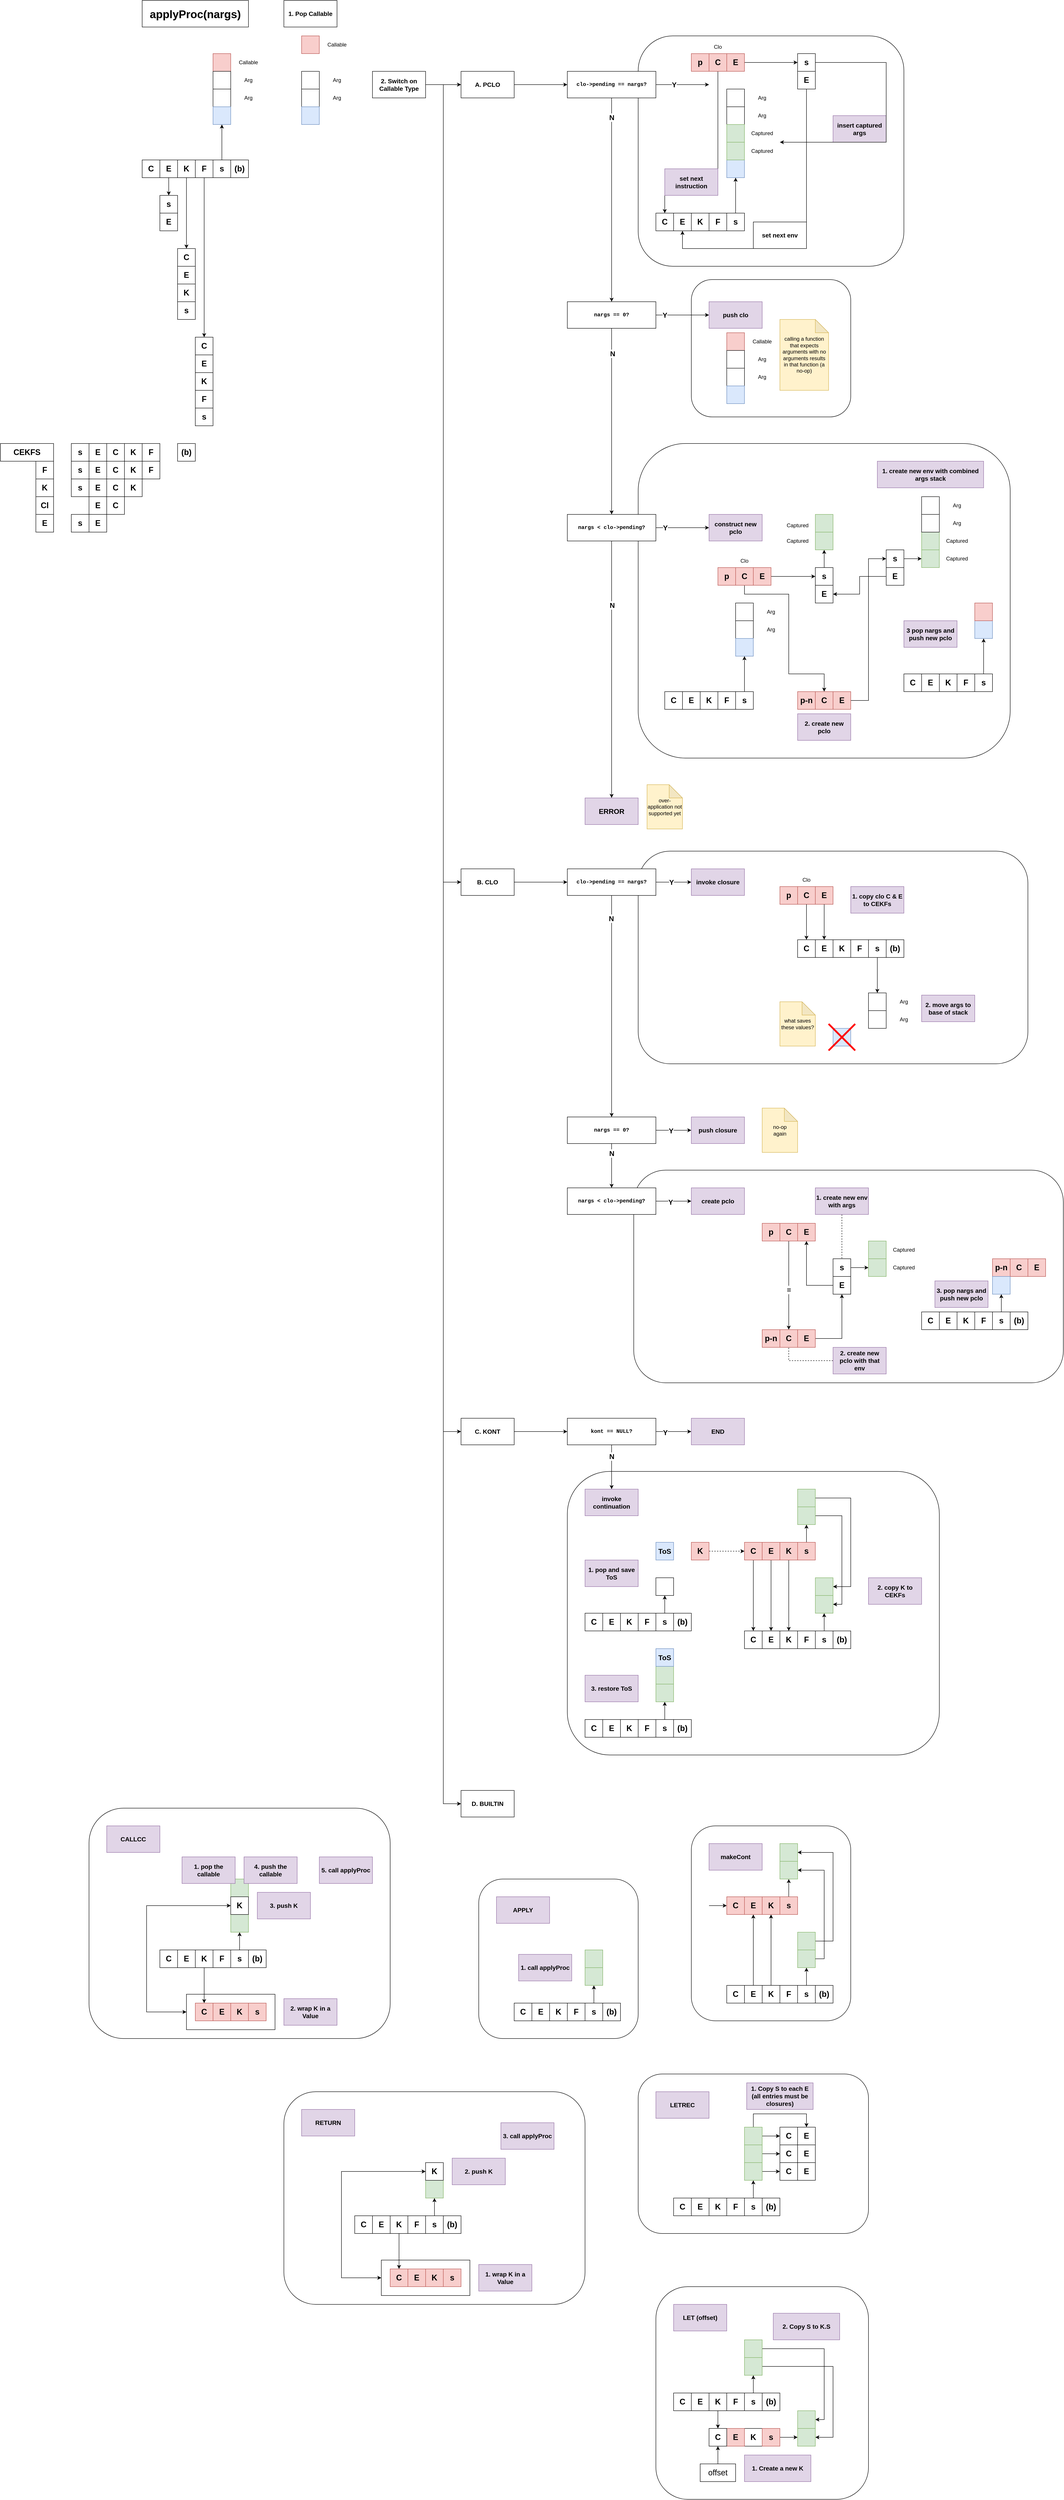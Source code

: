 <mxfile version="24.7.5">
  <diagram name="Page-1" id="rB0Kyxy1WQQpFUUbXWib">
    <mxGraphModel dx="2358" dy="1322" grid="1" gridSize="10" guides="1" tooltips="1" connect="1" arrows="1" fold="1" page="0" pageScale="1" pageWidth="827" pageHeight="1169" math="0" shadow="0">
      <root>
        <mxCell id="0" />
        <mxCell id="1" parent="0" />
        <mxCell id="YaOIu8IG089W5Y5pk1h3-25" value="" style="rounded=1;whiteSpace=wrap;html=1;" vertex="1" parent="1">
          <mxGeometry x="-160" y="4120" width="680" height="520" as="geometry" />
        </mxCell>
        <mxCell id="YaOIu8IG089W5Y5pk1h3-17" value="" style="rounded=0;whiteSpace=wrap;html=1;" vertex="1" parent="1">
          <mxGeometry x="60" y="4540" width="200" height="80" as="geometry" />
        </mxCell>
        <mxCell id="WkOIs3FunbEa-x-7-6zS-24" value="" style="rounded=1;whiteSpace=wrap;html=1;" parent="1" vertex="1">
          <mxGeometry x="1200" y="4160" width="360" height="440" as="geometry" />
        </mxCell>
        <mxCell id="q5XF0nJhdmvQj78EgWsg-307" value="" style="rounded=1;whiteSpace=wrap;html=1;" parent="1" vertex="1">
          <mxGeometry x="920" y="3360" width="840" height="640" as="geometry" />
        </mxCell>
        <mxCell id="q5XF0nJhdmvQj78EgWsg-250" value="" style="rounded=1;whiteSpace=wrap;html=1;" parent="1" vertex="1">
          <mxGeometry x="1070" y="2680" width="970" height="480" as="geometry" />
        </mxCell>
        <mxCell id="q5XF0nJhdmvQj78EgWsg-204" value="" style="rounded=1;whiteSpace=wrap;html=1;" parent="1" vertex="1">
          <mxGeometry x="1080" y="1960" width="880" height="480" as="geometry" />
        </mxCell>
        <mxCell id="q5XF0nJhdmvQj78EgWsg-171" value="" style="rounded=1;whiteSpace=wrap;html=1;" parent="1" vertex="1">
          <mxGeometry x="1080" y="1040" width="840" height="710" as="geometry" />
        </mxCell>
        <mxCell id="q5XF0nJhdmvQj78EgWsg-170" value="" style="rounded=1;whiteSpace=wrap;html=1;" parent="1" vertex="1">
          <mxGeometry x="1200" y="670" width="360" height="310" as="geometry" />
        </mxCell>
        <mxCell id="q5XF0nJhdmvQj78EgWsg-169" value="" style="rounded=1;whiteSpace=wrap;html=1;" parent="1" vertex="1">
          <mxGeometry x="1080" y="120" width="600" height="520" as="geometry" />
        </mxCell>
        <mxCell id="q5XF0nJhdmvQj78EgWsg-1" value="" style="whiteSpace=wrap;html=1;aspect=fixed;fillColor=#f8cecc;strokeColor=#b85450;" parent="1" vertex="1">
          <mxGeometry x="120" y="160" width="40" height="40" as="geometry" />
        </mxCell>
        <mxCell id="q5XF0nJhdmvQj78EgWsg-2" value="" style="whiteSpace=wrap;html=1;aspect=fixed;" parent="1" vertex="1">
          <mxGeometry x="120" y="200" width="40" height="40" as="geometry" />
        </mxCell>
        <mxCell id="q5XF0nJhdmvQj78EgWsg-3" value="" style="whiteSpace=wrap;html=1;aspect=fixed;" parent="1" vertex="1">
          <mxGeometry x="120" y="240" width="40" height="40" as="geometry" />
        </mxCell>
        <mxCell id="q5XF0nJhdmvQj78EgWsg-4" value="Callable" style="text;html=1;align=center;verticalAlign=middle;whiteSpace=wrap;rounded=0;" parent="1" vertex="1">
          <mxGeometry x="170" y="165" width="60" height="30" as="geometry" />
        </mxCell>
        <mxCell id="q5XF0nJhdmvQj78EgWsg-5" value="Arg" style="text;html=1;align=center;verticalAlign=middle;whiteSpace=wrap;rounded=0;" parent="1" vertex="1">
          <mxGeometry x="170" y="205" width="60" height="30" as="geometry" />
        </mxCell>
        <mxCell id="q5XF0nJhdmvQj78EgWsg-6" value="Arg" style="text;html=1;align=center;verticalAlign=middle;whiteSpace=wrap;rounded=0;" parent="1" vertex="1">
          <mxGeometry x="170" y="245" width="60" height="30" as="geometry" />
        </mxCell>
        <mxCell id="q5XF0nJhdmvQj78EgWsg-7" value="" style="whiteSpace=wrap;html=1;aspect=fixed;fillColor=#dae8fc;strokeColor=#6c8ebf;" parent="1" vertex="1">
          <mxGeometry x="120" y="280" width="40" height="40" as="geometry" />
        </mxCell>
        <mxCell id="q5XF0nJhdmvQj78EgWsg-8" value="" style="whiteSpace=wrap;html=1;aspect=fixed;fillColor=#f8cecc;strokeColor=#b85450;" parent="1" vertex="1">
          <mxGeometry x="320" y="120" width="40" height="40" as="geometry" />
        </mxCell>
        <mxCell id="q5XF0nJhdmvQj78EgWsg-9" value="" style="whiteSpace=wrap;html=1;aspect=fixed;" parent="1" vertex="1">
          <mxGeometry x="320" y="200" width="40" height="40" as="geometry" />
        </mxCell>
        <mxCell id="q5XF0nJhdmvQj78EgWsg-10" value="" style="whiteSpace=wrap;html=1;aspect=fixed;" parent="1" vertex="1">
          <mxGeometry x="320" y="240" width="40" height="40" as="geometry" />
        </mxCell>
        <mxCell id="q5XF0nJhdmvQj78EgWsg-11" value="Callable" style="text;html=1;align=center;verticalAlign=middle;whiteSpace=wrap;rounded=0;" parent="1" vertex="1">
          <mxGeometry x="370" y="125" width="60" height="30" as="geometry" />
        </mxCell>
        <mxCell id="q5XF0nJhdmvQj78EgWsg-12" value="Arg" style="text;html=1;align=center;verticalAlign=middle;whiteSpace=wrap;rounded=0;" parent="1" vertex="1">
          <mxGeometry x="370" y="205" width="60" height="30" as="geometry" />
        </mxCell>
        <mxCell id="q5XF0nJhdmvQj78EgWsg-13" value="Arg" style="text;html=1;align=center;verticalAlign=middle;whiteSpace=wrap;rounded=0;" parent="1" vertex="1">
          <mxGeometry x="370" y="245" width="60" height="30" as="geometry" />
        </mxCell>
        <mxCell id="q5XF0nJhdmvQj78EgWsg-14" value="" style="whiteSpace=wrap;html=1;aspect=fixed;fillColor=#dae8fc;strokeColor=#6c8ebf;" parent="1" vertex="1">
          <mxGeometry x="320" y="280" width="40" height="40" as="geometry" />
        </mxCell>
        <mxCell id="q5XF0nJhdmvQj78EgWsg-15" value="1. Pop Callable" style="rounded=0;whiteSpace=wrap;html=1;fontStyle=1;fontSize=14;" parent="1" vertex="1">
          <mxGeometry x="280" y="40" width="120" height="60" as="geometry" />
        </mxCell>
        <mxCell id="q5XF0nJhdmvQj78EgWsg-22" value="" style="edgeStyle=orthogonalEdgeStyle;rounded=0;orthogonalLoop=1;jettySize=auto;html=1;" parent="1" source="q5XF0nJhdmvQj78EgWsg-16" target="q5XF0nJhdmvQj78EgWsg-17" edge="1">
          <mxGeometry relative="1" as="geometry" />
        </mxCell>
        <mxCell id="q5XF0nJhdmvQj78EgWsg-23" style="edgeStyle=orthogonalEdgeStyle;rounded=0;orthogonalLoop=1;jettySize=auto;html=1;entryX=0;entryY=0.5;entryDx=0;entryDy=0;" parent="1" source="q5XF0nJhdmvQj78EgWsg-16" target="q5XF0nJhdmvQj78EgWsg-18" edge="1">
          <mxGeometry relative="1" as="geometry" />
        </mxCell>
        <mxCell id="q5XF0nJhdmvQj78EgWsg-24" style="edgeStyle=orthogonalEdgeStyle;rounded=0;orthogonalLoop=1;jettySize=auto;html=1;entryX=0;entryY=0.5;entryDx=0;entryDy=0;" parent="1" source="q5XF0nJhdmvQj78EgWsg-16" target="q5XF0nJhdmvQj78EgWsg-19" edge="1">
          <mxGeometry relative="1" as="geometry" />
        </mxCell>
        <mxCell id="q5XF0nJhdmvQj78EgWsg-25" style="edgeStyle=orthogonalEdgeStyle;rounded=0;orthogonalLoop=1;jettySize=auto;html=1;entryX=0;entryY=0.5;entryDx=0;entryDy=0;" parent="1" source="q5XF0nJhdmvQj78EgWsg-16" target="q5XF0nJhdmvQj78EgWsg-20" edge="1">
          <mxGeometry relative="1" as="geometry" />
        </mxCell>
        <mxCell id="q5XF0nJhdmvQj78EgWsg-16" value="2. Switch on Callable Type" style="rounded=0;whiteSpace=wrap;html=1;fontStyle=1;fontSize=14;" parent="1" vertex="1">
          <mxGeometry x="480" y="200" width="120" height="60" as="geometry" />
        </mxCell>
        <mxCell id="q5XF0nJhdmvQj78EgWsg-27" style="edgeStyle=orthogonalEdgeStyle;rounded=0;orthogonalLoop=1;jettySize=auto;html=1;" parent="1" source="q5XF0nJhdmvQj78EgWsg-17" target="q5XF0nJhdmvQj78EgWsg-26" edge="1">
          <mxGeometry relative="1" as="geometry" />
        </mxCell>
        <mxCell id="q5XF0nJhdmvQj78EgWsg-17" value="A. PCLO" style="rounded=0;whiteSpace=wrap;html=1;fontStyle=1;fontSize=14;" parent="1" vertex="1">
          <mxGeometry x="680" y="200" width="120" height="60" as="geometry" />
        </mxCell>
        <mxCell id="q5XF0nJhdmvQj78EgWsg-173" style="edgeStyle=orthogonalEdgeStyle;rounded=0;orthogonalLoop=1;jettySize=auto;html=1;entryX=0;entryY=0.5;entryDx=0;entryDy=0;" parent="1" source="q5XF0nJhdmvQj78EgWsg-18" target="q5XF0nJhdmvQj78EgWsg-172" edge="1">
          <mxGeometry relative="1" as="geometry" />
        </mxCell>
        <mxCell id="q5XF0nJhdmvQj78EgWsg-18" value="B. CLO" style="rounded=0;whiteSpace=wrap;html=1;fontStyle=1;fontSize=14;" parent="1" vertex="1">
          <mxGeometry x="680" y="2000" width="120" height="60" as="geometry" />
        </mxCell>
        <mxCell id="q5XF0nJhdmvQj78EgWsg-257" style="edgeStyle=orthogonalEdgeStyle;rounded=0;orthogonalLoop=1;jettySize=auto;html=1;entryX=0;entryY=0.5;entryDx=0;entryDy=0;" parent="1" source="q5XF0nJhdmvQj78EgWsg-19" target="q5XF0nJhdmvQj78EgWsg-253" edge="1">
          <mxGeometry relative="1" as="geometry" />
        </mxCell>
        <mxCell id="q5XF0nJhdmvQj78EgWsg-19" value="C. KONT" style="rounded=0;whiteSpace=wrap;html=1;fontStyle=1;fontSize=14;" parent="1" vertex="1">
          <mxGeometry x="680" y="3240" width="120" height="60" as="geometry" />
        </mxCell>
        <mxCell id="q5XF0nJhdmvQj78EgWsg-20" value="D. BUILTIN" style="rounded=0;whiteSpace=wrap;html=1;fontStyle=1;fontSize=14;" parent="1" vertex="1">
          <mxGeometry x="680" y="4080" width="120" height="60" as="geometry" />
        </mxCell>
        <mxCell id="q5XF0nJhdmvQj78EgWsg-21" value="applyProc(nargs)" style="rounded=0;whiteSpace=wrap;html=1;fontStyle=1;fontSize=25;" parent="1" vertex="1">
          <mxGeometry x="-40" y="40" width="240" height="60" as="geometry" />
        </mxCell>
        <mxCell id="q5XF0nJhdmvQj78EgWsg-28" style="edgeStyle=orthogonalEdgeStyle;rounded=0;orthogonalLoop=1;jettySize=auto;html=1;" parent="1" source="q5XF0nJhdmvQj78EgWsg-26" edge="1">
          <mxGeometry relative="1" as="geometry">
            <mxPoint x="1240" y="230" as="targetPoint" />
          </mxGeometry>
        </mxCell>
        <mxCell id="q5XF0nJhdmvQj78EgWsg-29" value="Y" style="edgeLabel;html=1;align=center;verticalAlign=middle;resizable=0;points=[];fontSize=16;fontStyle=1" parent="q5XF0nJhdmvQj78EgWsg-28" vertex="1" connectable="0">
          <mxGeometry x="-0.263" y="2" relative="1" as="geometry">
            <mxPoint x="-4" y="2" as="offset" />
          </mxGeometry>
        </mxCell>
        <mxCell id="q5XF0nJhdmvQj78EgWsg-83" style="edgeStyle=orthogonalEdgeStyle;rounded=0;orthogonalLoop=1;jettySize=auto;html=1;" parent="1" source="q5XF0nJhdmvQj78EgWsg-26" target="q5XF0nJhdmvQj78EgWsg-82" edge="1">
          <mxGeometry relative="1" as="geometry" />
        </mxCell>
        <mxCell id="q5XF0nJhdmvQj78EgWsg-84" value="N" style="edgeLabel;html=1;align=center;verticalAlign=middle;resizable=0;points=[];fontSize=16;fontStyle=1" parent="q5XF0nJhdmvQj78EgWsg-83" vertex="1" connectable="0">
          <mxGeometry x="-0.8" y="3" relative="1" as="geometry">
            <mxPoint x="-3" y="-2" as="offset" />
          </mxGeometry>
        </mxCell>
        <mxCell id="q5XF0nJhdmvQj78EgWsg-26" value="clo-&amp;gt;pending == nargs?" style="rounded=0;whiteSpace=wrap;html=1;fontStyle=1;fontFamily=Courier New;" parent="1" vertex="1">
          <mxGeometry x="920" y="200" width="200" height="60" as="geometry" />
        </mxCell>
        <mxCell id="q5XF0nJhdmvQj78EgWsg-31" value="" style="whiteSpace=wrap;html=1;aspect=fixed;" parent="1" vertex="1">
          <mxGeometry x="1280" y="240" width="40" height="40" as="geometry" />
        </mxCell>
        <mxCell id="q5XF0nJhdmvQj78EgWsg-32" value="" style="whiteSpace=wrap;html=1;aspect=fixed;" parent="1" vertex="1">
          <mxGeometry x="1280" y="280" width="40" height="40" as="geometry" />
        </mxCell>
        <mxCell id="q5XF0nJhdmvQj78EgWsg-33" value="Clo" style="text;html=1;align=center;verticalAlign=middle;whiteSpace=wrap;rounded=0;" parent="1" vertex="1">
          <mxGeometry x="1230" y="130" width="60" height="30" as="geometry" />
        </mxCell>
        <mxCell id="q5XF0nJhdmvQj78EgWsg-34" value="Arg" style="text;html=1;align=center;verticalAlign=middle;whiteSpace=wrap;rounded=0;" parent="1" vertex="1">
          <mxGeometry x="1330" y="245" width="60" height="30" as="geometry" />
        </mxCell>
        <mxCell id="q5XF0nJhdmvQj78EgWsg-35" value="Arg" style="text;html=1;align=center;verticalAlign=middle;whiteSpace=wrap;rounded=0;" parent="1" vertex="1">
          <mxGeometry x="1330" y="285" width="60" height="30" as="geometry" />
        </mxCell>
        <mxCell id="q5XF0nJhdmvQj78EgWsg-36" value="" style="whiteSpace=wrap;html=1;aspect=fixed;fillColor=#dae8fc;strokeColor=#6c8ebf;" parent="1" vertex="1">
          <mxGeometry x="1280" y="400" width="40" height="40" as="geometry" />
        </mxCell>
        <mxCell id="q5XF0nJhdmvQj78EgWsg-37" value="" style="whiteSpace=wrap;html=1;aspect=fixed;fillColor=#d5e8d4;strokeColor=#82b366;" parent="1" vertex="1">
          <mxGeometry x="1280" y="320" width="40" height="40" as="geometry" />
        </mxCell>
        <mxCell id="q5XF0nJhdmvQj78EgWsg-38" value="Captured" style="text;html=1;align=center;verticalAlign=middle;whiteSpace=wrap;rounded=0;" parent="1" vertex="1">
          <mxGeometry x="1330" y="325" width="60" height="30" as="geometry" />
        </mxCell>
        <mxCell id="q5XF0nJhdmvQj78EgWsg-39" value="" style="whiteSpace=wrap;html=1;aspect=fixed;fillColor=#d5e8d4;strokeColor=#82b366;" parent="1" vertex="1">
          <mxGeometry x="1280" y="360" width="40" height="40" as="geometry" />
        </mxCell>
        <mxCell id="q5XF0nJhdmvQj78EgWsg-40" value="Captured" style="text;html=1;align=center;verticalAlign=middle;whiteSpace=wrap;rounded=0;" parent="1" vertex="1">
          <mxGeometry x="1330" y="365" width="60" height="30" as="geometry" />
        </mxCell>
        <mxCell id="q5XF0nJhdmvQj78EgWsg-41" value="insert captured args" style="rounded=0;whiteSpace=wrap;html=1;fontStyle=1;fontSize=14;fillColor=#e1d5e7;strokeColor=#9673a6;" parent="1" vertex="1">
          <mxGeometry x="1520" y="300" width="120" height="60" as="geometry" />
        </mxCell>
        <mxCell id="q5XF0nJhdmvQj78EgWsg-42" value="C" style="whiteSpace=wrap;html=1;aspect=fixed;fontSize=18;fontStyle=1" parent="1" vertex="1">
          <mxGeometry x="-40" y="400" width="40" height="40" as="geometry" />
        </mxCell>
        <mxCell id="q5XF0nJhdmvQj78EgWsg-64" value="" style="edgeStyle=orthogonalEdgeStyle;rounded=0;orthogonalLoop=1;jettySize=auto;html=1;" parent="1" source="q5XF0nJhdmvQj78EgWsg-43" target="q5XF0nJhdmvQj78EgWsg-63" edge="1">
          <mxGeometry relative="1" as="geometry" />
        </mxCell>
        <mxCell id="q5XF0nJhdmvQj78EgWsg-43" value="E" style="whiteSpace=wrap;html=1;aspect=fixed;fontSize=18;fontStyle=1" parent="1" vertex="1">
          <mxGeometry y="400" width="40" height="40" as="geometry" />
        </mxCell>
        <mxCell id="q5XF0nJhdmvQj78EgWsg-69" style="edgeStyle=orthogonalEdgeStyle;rounded=0;orthogonalLoop=1;jettySize=auto;html=1;" parent="1" source="q5XF0nJhdmvQj78EgWsg-44" target="q5XF0nJhdmvQj78EgWsg-65" edge="1">
          <mxGeometry relative="1" as="geometry" />
        </mxCell>
        <mxCell id="q5XF0nJhdmvQj78EgWsg-44" value="K" style="whiteSpace=wrap;html=1;aspect=fixed;fontSize=18;fontStyle=1" parent="1" vertex="1">
          <mxGeometry x="40" y="400" width="40" height="40" as="geometry" />
        </mxCell>
        <mxCell id="q5XF0nJhdmvQj78EgWsg-76" style="edgeStyle=orthogonalEdgeStyle;rounded=0;orthogonalLoop=1;jettySize=auto;html=1;entryX=0.5;entryY=0;entryDx=0;entryDy=0;" parent="1" source="q5XF0nJhdmvQj78EgWsg-45" target="q5XF0nJhdmvQj78EgWsg-70" edge="1">
          <mxGeometry relative="1" as="geometry" />
        </mxCell>
        <mxCell id="q5XF0nJhdmvQj78EgWsg-45" value="F" style="whiteSpace=wrap;html=1;aspect=fixed;fontSize=18;fontStyle=1" parent="1" vertex="1">
          <mxGeometry x="80" y="400" width="40" height="40" as="geometry" />
        </mxCell>
        <mxCell id="q5XF0nJhdmvQj78EgWsg-47" value="" style="edgeStyle=orthogonalEdgeStyle;rounded=0;orthogonalLoop=1;jettySize=auto;html=1;" parent="1" source="q5XF0nJhdmvQj78EgWsg-46" target="q5XF0nJhdmvQj78EgWsg-7" edge="1">
          <mxGeometry relative="1" as="geometry" />
        </mxCell>
        <mxCell id="q5XF0nJhdmvQj78EgWsg-46" value="s" style="whiteSpace=wrap;html=1;aspect=fixed;fontSize=18;fontStyle=1" parent="1" vertex="1">
          <mxGeometry x="120" y="400" width="40" height="40" as="geometry" />
        </mxCell>
        <mxCell id="q5XF0nJhdmvQj78EgWsg-48" value="C" style="whiteSpace=wrap;html=1;aspect=fixed;fontSize=18;fontStyle=1" parent="1" vertex="1">
          <mxGeometry x="1120" y="520" width="40" height="40" as="geometry" />
        </mxCell>
        <mxCell id="q5XF0nJhdmvQj78EgWsg-49" value="E" style="whiteSpace=wrap;html=1;aspect=fixed;fontSize=18;fontStyle=1" parent="1" vertex="1">
          <mxGeometry x="1160" y="520" width="40" height="40" as="geometry" />
        </mxCell>
        <mxCell id="q5XF0nJhdmvQj78EgWsg-50" value="K" style="whiteSpace=wrap;html=1;aspect=fixed;fontSize=18;fontStyle=1" parent="1" vertex="1">
          <mxGeometry x="1200" y="520" width="40" height="40" as="geometry" />
        </mxCell>
        <mxCell id="q5XF0nJhdmvQj78EgWsg-51" value="F" style="whiteSpace=wrap;html=1;aspect=fixed;fontSize=18;fontStyle=1" parent="1" vertex="1">
          <mxGeometry x="1240" y="520" width="40" height="40" as="geometry" />
        </mxCell>
        <mxCell id="q5XF0nJhdmvQj78EgWsg-54" value="" style="edgeStyle=orthogonalEdgeStyle;rounded=0;orthogonalLoop=1;jettySize=auto;html=1;" parent="1" source="q5XF0nJhdmvQj78EgWsg-52" target="q5XF0nJhdmvQj78EgWsg-36" edge="1">
          <mxGeometry relative="1" as="geometry" />
        </mxCell>
        <mxCell id="q5XF0nJhdmvQj78EgWsg-52" value="s" style="whiteSpace=wrap;html=1;aspect=fixed;fontSize=18;fontStyle=1" parent="1" vertex="1">
          <mxGeometry x="1280" y="520" width="40" height="40" as="geometry" />
        </mxCell>
        <mxCell id="q5XF0nJhdmvQj78EgWsg-80" style="edgeStyle=orthogonalEdgeStyle;rounded=0;orthogonalLoop=1;jettySize=auto;html=1;entryX=0.5;entryY=0;entryDx=0;entryDy=0;" parent="1" source="q5XF0nJhdmvQj78EgWsg-55" target="q5XF0nJhdmvQj78EgWsg-48" edge="1">
          <mxGeometry relative="1" as="geometry">
            <Array as="points">
              <mxPoint x="1260" y="480" />
              <mxPoint x="1140" y="480" />
            </Array>
          </mxGeometry>
        </mxCell>
        <mxCell id="q5XF0nJhdmvQj78EgWsg-55" value="C" style="whiteSpace=wrap;html=1;aspect=fixed;fontSize=18;fontStyle=1;fillColor=#f8cecc;strokeColor=#b85450;" parent="1" vertex="1">
          <mxGeometry x="1240" y="160" width="40" height="40" as="geometry" />
        </mxCell>
        <mxCell id="q5XF0nJhdmvQj78EgWsg-60" style="edgeStyle=orthogonalEdgeStyle;rounded=0;orthogonalLoop=1;jettySize=auto;html=1;" parent="1" source="q5XF0nJhdmvQj78EgWsg-56" target="q5XF0nJhdmvQj78EgWsg-58" edge="1">
          <mxGeometry relative="1" as="geometry" />
        </mxCell>
        <mxCell id="q5XF0nJhdmvQj78EgWsg-56" value="E" style="whiteSpace=wrap;html=1;aspect=fixed;fontSize=18;fontStyle=1;fillColor=#f8cecc;strokeColor=#b85450;" parent="1" vertex="1">
          <mxGeometry x="1280" y="160" width="40" height="40" as="geometry" />
        </mxCell>
        <mxCell id="q5XF0nJhdmvQj78EgWsg-77" style="edgeStyle=orthogonalEdgeStyle;rounded=0;orthogonalLoop=1;jettySize=auto;html=1;" parent="1" source="q5XF0nJhdmvQj78EgWsg-58" edge="1">
          <mxGeometry relative="1" as="geometry">
            <mxPoint x="1400" y="360" as="targetPoint" />
            <Array as="points">
              <mxPoint x="1640" y="180" />
              <mxPoint x="1640" y="360" />
            </Array>
          </mxGeometry>
        </mxCell>
        <mxCell id="q5XF0nJhdmvQj78EgWsg-58" value="s" style="whiteSpace=wrap;html=1;aspect=fixed;fontSize=18;fontStyle=1" parent="1" vertex="1">
          <mxGeometry x="1440" y="160" width="40" height="40" as="geometry" />
        </mxCell>
        <mxCell id="q5XF0nJhdmvQj78EgWsg-78" style="edgeStyle=orthogonalEdgeStyle;rounded=0;orthogonalLoop=1;jettySize=auto;html=1;entryX=0.5;entryY=1;entryDx=0;entryDy=0;" parent="1" source="q5XF0nJhdmvQj78EgWsg-59" target="q5XF0nJhdmvQj78EgWsg-49" edge="1">
          <mxGeometry relative="1" as="geometry">
            <Array as="points">
              <mxPoint x="1460" y="600" />
              <mxPoint x="1180" y="600" />
            </Array>
          </mxGeometry>
        </mxCell>
        <mxCell id="q5XF0nJhdmvQj78EgWsg-59" value="E" style="whiteSpace=wrap;html=1;aspect=fixed;fontSize=18;fontStyle=1" parent="1" vertex="1">
          <mxGeometry x="1440" y="200" width="40" height="40" as="geometry" />
        </mxCell>
        <mxCell id="q5XF0nJhdmvQj78EgWsg-62" value="E" style="whiteSpace=wrap;html=1;aspect=fixed;fontSize=18;fontStyle=1" parent="1" vertex="1">
          <mxGeometry y="520" width="40" height="40" as="geometry" />
        </mxCell>
        <mxCell id="q5XF0nJhdmvQj78EgWsg-63" value="s" style="whiteSpace=wrap;html=1;aspect=fixed;fontSize=18;fontStyle=1" parent="1" vertex="1">
          <mxGeometry y="480" width="40" height="40" as="geometry" />
        </mxCell>
        <mxCell id="q5XF0nJhdmvQj78EgWsg-65" value="C" style="whiteSpace=wrap;html=1;aspect=fixed;fontSize=18;fontStyle=1" parent="1" vertex="1">
          <mxGeometry x="40" y="600" width="40" height="40" as="geometry" />
        </mxCell>
        <mxCell id="q5XF0nJhdmvQj78EgWsg-66" value="E" style="whiteSpace=wrap;html=1;aspect=fixed;fontSize=18;fontStyle=1" parent="1" vertex="1">
          <mxGeometry x="40" y="640" width="40" height="40" as="geometry" />
        </mxCell>
        <mxCell id="q5XF0nJhdmvQj78EgWsg-67" value="s" style="whiteSpace=wrap;html=1;aspect=fixed;fontSize=18;fontStyle=1" parent="1" vertex="1">
          <mxGeometry x="40" y="720" width="40" height="40" as="geometry" />
        </mxCell>
        <mxCell id="q5XF0nJhdmvQj78EgWsg-68" value="K" style="whiteSpace=wrap;html=1;aspect=fixed;fontSize=18;fontStyle=1" parent="1" vertex="1">
          <mxGeometry x="40" y="680" width="40" height="40" as="geometry" />
        </mxCell>
        <mxCell id="q5XF0nJhdmvQj78EgWsg-70" value="C" style="whiteSpace=wrap;html=1;aspect=fixed;fontSize=18;fontStyle=1" parent="1" vertex="1">
          <mxGeometry x="80" y="800" width="40" height="40" as="geometry" />
        </mxCell>
        <mxCell id="q5XF0nJhdmvQj78EgWsg-71" value="E" style="whiteSpace=wrap;html=1;aspect=fixed;fontSize=18;fontStyle=1" parent="1" vertex="1">
          <mxGeometry x="80" y="840" width="40" height="40" as="geometry" />
        </mxCell>
        <mxCell id="q5XF0nJhdmvQj78EgWsg-72" value="K" style="whiteSpace=wrap;html=1;aspect=fixed;fontSize=18;fontStyle=1" parent="1" vertex="1">
          <mxGeometry x="80" y="880" width="40" height="40" as="geometry" />
        </mxCell>
        <mxCell id="q5XF0nJhdmvQj78EgWsg-73" value="F" style="whiteSpace=wrap;html=1;aspect=fixed;fontSize=18;fontStyle=1" parent="1" vertex="1">
          <mxGeometry x="80" y="920" width="40" height="40" as="geometry" />
        </mxCell>
        <mxCell id="q5XF0nJhdmvQj78EgWsg-74" value="s" style="whiteSpace=wrap;html=1;aspect=fixed;fontSize=18;fontStyle=1" parent="1" vertex="1">
          <mxGeometry x="80" y="960" width="40" height="40" as="geometry" />
        </mxCell>
        <mxCell id="q5XF0nJhdmvQj78EgWsg-75" value="(b)" style="whiteSpace=wrap;html=1;aspect=fixed;fontSize=18;fontStyle=1" parent="1" vertex="1">
          <mxGeometry x="160" y="400" width="40" height="40" as="geometry" />
        </mxCell>
        <mxCell id="q5XF0nJhdmvQj78EgWsg-79" value="set next env" style="rounded=0;whiteSpace=wrap;html=1;fontStyle=1;fontSize=14;" parent="1" vertex="1">
          <mxGeometry x="1340" y="540" width="120" height="60" as="geometry" />
        </mxCell>
        <mxCell id="q5XF0nJhdmvQj78EgWsg-81" value="set next instruction" style="rounded=0;whiteSpace=wrap;html=1;fontStyle=1;fontSize=14;fillColor=#e1d5e7;strokeColor=#9673a6;" parent="1" vertex="1">
          <mxGeometry x="1140" y="420" width="120" height="60" as="geometry" />
        </mxCell>
        <mxCell id="q5XF0nJhdmvQj78EgWsg-92" style="edgeStyle=orthogonalEdgeStyle;rounded=0;orthogonalLoop=1;jettySize=auto;html=1;fontSize=14;" parent="1" source="q5XF0nJhdmvQj78EgWsg-82" target="q5XF0nJhdmvQj78EgWsg-94" edge="1">
          <mxGeometry relative="1" as="geometry">
            <mxPoint x="1240" y="750" as="targetPoint" />
          </mxGeometry>
        </mxCell>
        <mxCell id="q5XF0nJhdmvQj78EgWsg-93" value="Y" style="edgeLabel;html=1;align=center;verticalAlign=middle;resizable=0;points=[];fontSize=16;fontStyle=1" parent="q5XF0nJhdmvQj78EgWsg-92" vertex="1" connectable="0">
          <mxGeometry x="-0.671" y="-1" relative="1" as="geometry">
            <mxPoint y="-1" as="offset" />
          </mxGeometry>
        </mxCell>
        <mxCell id="q5XF0nJhdmvQj78EgWsg-97" style="edgeStyle=orthogonalEdgeStyle;rounded=0;orthogonalLoop=1;jettySize=auto;html=1;" parent="1" source="q5XF0nJhdmvQj78EgWsg-82" target="q5XF0nJhdmvQj78EgWsg-96" edge="1">
          <mxGeometry relative="1" as="geometry" />
        </mxCell>
        <mxCell id="q5XF0nJhdmvQj78EgWsg-98" value="N" style="edgeLabel;html=1;align=center;verticalAlign=middle;resizable=0;points=[];fontSize=16;fontStyle=1" parent="q5XF0nJhdmvQj78EgWsg-97" vertex="1" connectable="0">
          <mxGeometry x="-0.731" y="2" relative="1" as="geometry">
            <mxPoint as="offset" />
          </mxGeometry>
        </mxCell>
        <mxCell id="q5XF0nJhdmvQj78EgWsg-82" value="nargs == 0?" style="rounded=0;whiteSpace=wrap;html=1;fontStyle=1;fontFamily=Courier New;strokeColor=default;align=center;verticalAlign=middle;fontSize=12;fontColor=default;fillColor=default;" parent="1" vertex="1">
          <mxGeometry x="920" y="720" width="200" height="60" as="geometry" />
        </mxCell>
        <mxCell id="q5XF0nJhdmvQj78EgWsg-85" value="" style="whiteSpace=wrap;html=1;aspect=fixed;fillColor=#f8cecc;strokeColor=#b85450;" parent="1" vertex="1">
          <mxGeometry x="1280" y="790" width="40" height="40" as="geometry" />
        </mxCell>
        <mxCell id="q5XF0nJhdmvQj78EgWsg-86" value="" style="whiteSpace=wrap;html=1;aspect=fixed;" parent="1" vertex="1">
          <mxGeometry x="1280" y="830" width="40" height="40" as="geometry" />
        </mxCell>
        <mxCell id="q5XF0nJhdmvQj78EgWsg-87" value="" style="whiteSpace=wrap;html=1;aspect=fixed;" parent="1" vertex="1">
          <mxGeometry x="1280" y="870" width="40" height="40" as="geometry" />
        </mxCell>
        <mxCell id="q5XF0nJhdmvQj78EgWsg-88" value="Callable" style="text;html=1;align=center;verticalAlign=middle;whiteSpace=wrap;rounded=0;" parent="1" vertex="1">
          <mxGeometry x="1330" y="795" width="60" height="30" as="geometry" />
        </mxCell>
        <mxCell id="q5XF0nJhdmvQj78EgWsg-89" value="Arg" style="text;html=1;align=center;verticalAlign=middle;whiteSpace=wrap;rounded=0;" parent="1" vertex="1">
          <mxGeometry x="1330" y="835" width="60" height="30" as="geometry" />
        </mxCell>
        <mxCell id="q5XF0nJhdmvQj78EgWsg-90" value="Arg" style="text;html=1;align=center;verticalAlign=middle;whiteSpace=wrap;rounded=0;" parent="1" vertex="1">
          <mxGeometry x="1330" y="875" width="60" height="30" as="geometry" />
        </mxCell>
        <mxCell id="q5XF0nJhdmvQj78EgWsg-91" value="" style="whiteSpace=wrap;html=1;aspect=fixed;fillColor=#dae8fc;strokeColor=#6c8ebf;" parent="1" vertex="1">
          <mxGeometry x="1280" y="910" width="40" height="40" as="geometry" />
        </mxCell>
        <mxCell id="q5XF0nJhdmvQj78EgWsg-94" value="push clo" style="rounded=0;whiteSpace=wrap;html=1;fontStyle=1;fontSize=14;fillColor=#e1d5e7;strokeColor=#9673a6;" parent="1" vertex="1">
          <mxGeometry x="1240" y="720" width="120" height="60" as="geometry" />
        </mxCell>
        <mxCell id="q5XF0nJhdmvQj78EgWsg-95" value="calling a function that expects arguments with no arguments results in that function (a no-op)" style="shape=note;whiteSpace=wrap;html=1;backgroundOutline=1;darkOpacity=0.05;fillColor=#fff2cc;strokeColor=#d6b656;" parent="1" vertex="1">
          <mxGeometry x="1400" y="760" width="110" height="160" as="geometry" />
        </mxCell>
        <mxCell id="q5XF0nJhdmvQj78EgWsg-101" style="edgeStyle=orthogonalEdgeStyle;rounded=0;orthogonalLoop=1;jettySize=auto;html=1;" parent="1" source="q5XF0nJhdmvQj78EgWsg-96" target="q5XF0nJhdmvQj78EgWsg-100" edge="1">
          <mxGeometry relative="1" as="geometry" />
        </mxCell>
        <mxCell id="q5XF0nJhdmvQj78EgWsg-102" value="N" style="edgeLabel;html=1;align=center;verticalAlign=middle;resizable=0;points=[];fontSize=16;fontStyle=1" parent="q5XF0nJhdmvQj78EgWsg-101" vertex="1" connectable="0">
          <mxGeometry x="-0.5" y="1" relative="1" as="geometry">
            <mxPoint as="offset" />
          </mxGeometry>
        </mxCell>
        <mxCell id="q5XF0nJhdmvQj78EgWsg-110" style="edgeStyle=orthogonalEdgeStyle;rounded=0;orthogonalLoop=1;jettySize=auto;html=1;entryX=0;entryY=0.5;entryDx=0;entryDy=0;" parent="1" source="q5XF0nJhdmvQj78EgWsg-96" target="q5XF0nJhdmvQj78EgWsg-109" edge="1">
          <mxGeometry relative="1" as="geometry" />
        </mxCell>
        <mxCell id="q5XF0nJhdmvQj78EgWsg-111" value="Y" style="edgeLabel;html=1;align=center;verticalAlign=middle;resizable=0;points=[];fontSize=16;fontStyle=1" parent="q5XF0nJhdmvQj78EgWsg-110" vertex="1" connectable="0">
          <mxGeometry x="-0.677" y="-3" relative="1" as="geometry">
            <mxPoint x="1" y="-3" as="offset" />
          </mxGeometry>
        </mxCell>
        <mxCell id="q5XF0nJhdmvQj78EgWsg-96" value="nargs &amp;lt; clo-&amp;gt;pending?" style="rounded=0;whiteSpace=wrap;html=1;fontStyle=1;fontFamily=Courier New;" parent="1" vertex="1">
          <mxGeometry x="920" y="1200" width="200" height="60" as="geometry" />
        </mxCell>
        <mxCell id="q5XF0nJhdmvQj78EgWsg-100" value="ERROR" style="rounded=0;whiteSpace=wrap;html=1;fontSize=16;fontStyle=1;fillColor=#e1d5e7;strokeColor=#9673a6;" parent="1" vertex="1">
          <mxGeometry x="960" y="1840" width="120" height="60" as="geometry" />
        </mxCell>
        <mxCell id="q5XF0nJhdmvQj78EgWsg-103" value="over-application not supported yet" style="shape=note;whiteSpace=wrap;html=1;backgroundOutline=1;darkOpacity=0.05;fillColor=#fff2cc;strokeColor=#d6b656;" parent="1" vertex="1">
          <mxGeometry x="1100" y="1810" width="80" height="100" as="geometry" />
        </mxCell>
        <mxCell id="q5XF0nJhdmvQj78EgWsg-104" value="p" style="whiteSpace=wrap;html=1;aspect=fixed;fontSize=18;fontStyle=1;fillColor=#f8cecc;strokeColor=#b85450;" parent="1" vertex="1">
          <mxGeometry x="1200" y="160" width="40" height="40" as="geometry" />
        </mxCell>
        <mxCell id="q5XF0nJhdmvQj78EgWsg-105" value="Clo" style="text;html=1;align=center;verticalAlign=middle;whiteSpace=wrap;rounded=0;" parent="1" vertex="1">
          <mxGeometry x="1290" y="1290" width="60" height="30" as="geometry" />
        </mxCell>
        <mxCell id="q5XF0nJhdmvQj78EgWsg-157" style="edgeStyle=orthogonalEdgeStyle;rounded=0;orthogonalLoop=1;jettySize=auto;html=1;entryX=0.5;entryY=0;entryDx=0;entryDy=0;" parent="1" source="q5XF0nJhdmvQj78EgWsg-106" target="q5XF0nJhdmvQj78EgWsg-153" edge="1">
          <mxGeometry relative="1" as="geometry">
            <Array as="points">
              <mxPoint x="1320" y="1380" />
              <mxPoint x="1420" y="1380" />
              <mxPoint x="1420" y="1560" />
              <mxPoint x="1500" y="1560" />
            </Array>
          </mxGeometry>
        </mxCell>
        <mxCell id="q5XF0nJhdmvQj78EgWsg-106" value="C" style="whiteSpace=wrap;html=1;aspect=fixed;fontSize=18;fontStyle=1;fillColor=#f8cecc;strokeColor=#b85450;" parent="1" vertex="1">
          <mxGeometry x="1300" y="1320" width="40" height="40" as="geometry" />
        </mxCell>
        <mxCell id="q5XF0nJhdmvQj78EgWsg-119" style="edgeStyle=orthogonalEdgeStyle;rounded=0;orthogonalLoop=1;jettySize=auto;html=1;entryX=0;entryY=0.5;entryDx=0;entryDy=0;" parent="1" source="q5XF0nJhdmvQj78EgWsg-107" target="q5XF0nJhdmvQj78EgWsg-117" edge="1">
          <mxGeometry relative="1" as="geometry" />
        </mxCell>
        <mxCell id="q5XF0nJhdmvQj78EgWsg-107" value="E" style="whiteSpace=wrap;html=1;aspect=fixed;fontSize=18;fontStyle=1;fillColor=#f8cecc;strokeColor=#b85450;" parent="1" vertex="1">
          <mxGeometry x="1340" y="1320" width="40" height="40" as="geometry" />
        </mxCell>
        <mxCell id="q5XF0nJhdmvQj78EgWsg-108" value="p" style="whiteSpace=wrap;html=1;aspect=fixed;fontSize=18;fontStyle=1;fillColor=#f8cecc;strokeColor=#b85450;" parent="1" vertex="1">
          <mxGeometry x="1260" y="1320" width="40" height="40" as="geometry" />
        </mxCell>
        <mxCell id="q5XF0nJhdmvQj78EgWsg-109" value="construct new pclo" style="rounded=0;whiteSpace=wrap;html=1;fontStyle=1;fontSize=14;fillColor=#e1d5e7;strokeColor=#9673a6;" parent="1" vertex="1">
          <mxGeometry x="1240" y="1200" width="120" height="60" as="geometry" />
        </mxCell>
        <mxCell id="q5XF0nJhdmvQj78EgWsg-112" value="" style="whiteSpace=wrap;html=1;aspect=fixed;" parent="1" vertex="1">
          <mxGeometry x="1300" y="1400" width="40" height="40" as="geometry" />
        </mxCell>
        <mxCell id="q5XF0nJhdmvQj78EgWsg-113" value="" style="whiteSpace=wrap;html=1;aspect=fixed;" parent="1" vertex="1">
          <mxGeometry x="1300" y="1440" width="40" height="40" as="geometry" />
        </mxCell>
        <mxCell id="q5XF0nJhdmvQj78EgWsg-114" value="Arg" style="text;html=1;align=center;verticalAlign=middle;whiteSpace=wrap;rounded=0;" parent="1" vertex="1">
          <mxGeometry x="1350" y="1405" width="60" height="30" as="geometry" />
        </mxCell>
        <mxCell id="q5XF0nJhdmvQj78EgWsg-115" value="Arg" style="text;html=1;align=center;verticalAlign=middle;whiteSpace=wrap;rounded=0;" parent="1" vertex="1">
          <mxGeometry x="1350" y="1445" width="60" height="30" as="geometry" />
        </mxCell>
        <mxCell id="q5XF0nJhdmvQj78EgWsg-116" value="" style="whiteSpace=wrap;html=1;aspect=fixed;fillColor=#dae8fc;strokeColor=#6c8ebf;" parent="1" vertex="1">
          <mxGeometry x="1300" y="1480" width="40" height="40" as="geometry" />
        </mxCell>
        <mxCell id="q5XF0nJhdmvQj78EgWsg-127" style="edgeStyle=orthogonalEdgeStyle;rounded=0;orthogonalLoop=1;jettySize=auto;html=1;" parent="1" source="q5XF0nJhdmvQj78EgWsg-117" target="q5XF0nJhdmvQj78EgWsg-124" edge="1">
          <mxGeometry relative="1" as="geometry" />
        </mxCell>
        <mxCell id="q5XF0nJhdmvQj78EgWsg-117" value="s" style="whiteSpace=wrap;html=1;aspect=fixed;fontSize=18;fontStyle=1" parent="1" vertex="1">
          <mxGeometry x="1480" y="1320" width="40" height="40" as="geometry" />
        </mxCell>
        <mxCell id="q5XF0nJhdmvQj78EgWsg-118" value="E" style="whiteSpace=wrap;html=1;aspect=fixed;fontSize=18;fontStyle=1" parent="1" vertex="1">
          <mxGeometry x="1480" y="1360" width="40" height="40" as="geometry" />
        </mxCell>
        <mxCell id="q5XF0nJhdmvQj78EgWsg-141" style="edgeStyle=orthogonalEdgeStyle;rounded=0;orthogonalLoop=1;jettySize=auto;html=1;entryX=0;entryY=0.5;entryDx=0;entryDy=0;" parent="1" source="q5XF0nJhdmvQj78EgWsg-120" target="q5XF0nJhdmvQj78EgWsg-137" edge="1">
          <mxGeometry relative="1" as="geometry" />
        </mxCell>
        <mxCell id="q5XF0nJhdmvQj78EgWsg-120" value="s" style="whiteSpace=wrap;html=1;aspect=fixed;fontSize=18;fontStyle=1" parent="1" vertex="1">
          <mxGeometry x="1640" y="1280" width="40" height="40" as="geometry" />
        </mxCell>
        <mxCell id="q5XF0nJhdmvQj78EgWsg-150" style="edgeStyle=orthogonalEdgeStyle;rounded=0;orthogonalLoop=1;jettySize=auto;html=1;entryX=1;entryY=0.5;entryDx=0;entryDy=0;" parent="1" source="q5XF0nJhdmvQj78EgWsg-121" target="q5XF0nJhdmvQj78EgWsg-118" edge="1">
          <mxGeometry relative="1" as="geometry" />
        </mxCell>
        <mxCell id="q5XF0nJhdmvQj78EgWsg-121" value="E" style="whiteSpace=wrap;html=1;aspect=fixed;fontSize=18;fontStyle=1" parent="1" vertex="1">
          <mxGeometry x="1640" y="1320" width="40" height="40" as="geometry" />
        </mxCell>
        <mxCell id="q5XF0nJhdmvQj78EgWsg-123" value="1. create new env with combined args stack" style="rounded=0;whiteSpace=wrap;html=1;fontStyle=1;fontSize=14;fillColor=#e1d5e7;strokeColor=#9673a6;" parent="1" vertex="1">
          <mxGeometry x="1620" y="1080" width="240" height="60" as="geometry" />
        </mxCell>
        <mxCell id="q5XF0nJhdmvQj78EgWsg-124" value="" style="whiteSpace=wrap;html=1;aspect=fixed;fillColor=#d5e8d4;strokeColor=#82b366;" parent="1" vertex="1">
          <mxGeometry x="1480" y="1240" width="40" height="40" as="geometry" />
        </mxCell>
        <mxCell id="q5XF0nJhdmvQj78EgWsg-125" value="" style="whiteSpace=wrap;html=1;aspect=fixed;fillColor=#d5e8d4;strokeColor=#82b366;" parent="1" vertex="1">
          <mxGeometry x="1480" y="1200" width="40" height="40" as="geometry" />
        </mxCell>
        <mxCell id="q5XF0nJhdmvQj78EgWsg-128" value="C" style="whiteSpace=wrap;html=1;aspect=fixed;fontSize=18;fontStyle=1" parent="1" vertex="1">
          <mxGeometry x="1140" y="1600" width="40" height="40" as="geometry" />
        </mxCell>
        <mxCell id="q5XF0nJhdmvQj78EgWsg-129" value="E" style="whiteSpace=wrap;html=1;aspect=fixed;fontSize=18;fontStyle=1" parent="1" vertex="1">
          <mxGeometry x="1180" y="1600" width="40" height="40" as="geometry" />
        </mxCell>
        <mxCell id="q5XF0nJhdmvQj78EgWsg-130" value="K" style="whiteSpace=wrap;html=1;aspect=fixed;fontSize=18;fontStyle=1" parent="1" vertex="1">
          <mxGeometry x="1220" y="1600" width="40" height="40" as="geometry" />
        </mxCell>
        <mxCell id="q5XF0nJhdmvQj78EgWsg-131" value="F" style="whiteSpace=wrap;html=1;aspect=fixed;fontSize=18;fontStyle=1" parent="1" vertex="1">
          <mxGeometry x="1260" y="1600" width="40" height="40" as="geometry" />
        </mxCell>
        <mxCell id="q5XF0nJhdmvQj78EgWsg-133" value="" style="edgeStyle=orthogonalEdgeStyle;rounded=0;orthogonalLoop=1;jettySize=auto;html=1;" parent="1" source="q5XF0nJhdmvQj78EgWsg-132" target="q5XF0nJhdmvQj78EgWsg-116" edge="1">
          <mxGeometry relative="1" as="geometry" />
        </mxCell>
        <mxCell id="q5XF0nJhdmvQj78EgWsg-132" value="s" style="whiteSpace=wrap;html=1;aspect=fixed;fontSize=18;fontStyle=1" parent="1" vertex="1">
          <mxGeometry x="1300" y="1600" width="40" height="40" as="geometry" />
        </mxCell>
        <mxCell id="q5XF0nJhdmvQj78EgWsg-137" value="" style="whiteSpace=wrap;html=1;aspect=fixed;fillColor=#d5e8d4;strokeColor=#82b366;" parent="1" vertex="1">
          <mxGeometry x="1720" y="1280" width="40" height="40" as="geometry" />
        </mxCell>
        <mxCell id="q5XF0nJhdmvQj78EgWsg-138" value="" style="whiteSpace=wrap;html=1;aspect=fixed;fillColor=#d5e8d4;strokeColor=#82b366;" parent="1" vertex="1">
          <mxGeometry x="1720" y="1240" width="40" height="40" as="geometry" />
        </mxCell>
        <mxCell id="q5XF0nJhdmvQj78EgWsg-142" value="" style="whiteSpace=wrap;html=1;aspect=fixed;" parent="1" vertex="1">
          <mxGeometry x="1720" y="1160" width="40" height="40" as="geometry" />
        </mxCell>
        <mxCell id="q5XF0nJhdmvQj78EgWsg-143" value="" style="whiteSpace=wrap;html=1;aspect=fixed;" parent="1" vertex="1">
          <mxGeometry x="1720" y="1200" width="40" height="40" as="geometry" />
        </mxCell>
        <mxCell id="q5XF0nJhdmvQj78EgWsg-144" value="Arg" style="text;html=1;align=center;verticalAlign=middle;whiteSpace=wrap;rounded=0;" parent="1" vertex="1">
          <mxGeometry x="1770" y="1165" width="60" height="30" as="geometry" />
        </mxCell>
        <mxCell id="q5XF0nJhdmvQj78EgWsg-145" value="Arg" style="text;html=1;align=center;verticalAlign=middle;whiteSpace=wrap;rounded=0;" parent="1" vertex="1">
          <mxGeometry x="1770" y="1205" width="60" height="30" as="geometry" />
        </mxCell>
        <mxCell id="q5XF0nJhdmvQj78EgWsg-146" value="Captured" style="text;html=1;align=center;verticalAlign=middle;whiteSpace=wrap;rounded=0;" parent="1" vertex="1">
          <mxGeometry x="1410" y="1210" width="60" height="30" as="geometry" />
        </mxCell>
        <mxCell id="q5XF0nJhdmvQj78EgWsg-147" value="Captured" style="text;html=1;align=center;verticalAlign=middle;whiteSpace=wrap;rounded=0;" parent="1" vertex="1">
          <mxGeometry x="1410" y="1245" width="60" height="30" as="geometry" />
        </mxCell>
        <mxCell id="q5XF0nJhdmvQj78EgWsg-148" value="Captured" style="text;html=1;align=center;verticalAlign=middle;whiteSpace=wrap;rounded=0;" parent="1" vertex="1">
          <mxGeometry x="1770" y="1245" width="60" height="30" as="geometry" />
        </mxCell>
        <mxCell id="q5XF0nJhdmvQj78EgWsg-149" value="Captured" style="text;html=1;align=center;verticalAlign=middle;whiteSpace=wrap;rounded=0;" parent="1" vertex="1">
          <mxGeometry x="1770" y="1285" width="60" height="30" as="geometry" />
        </mxCell>
        <mxCell id="q5XF0nJhdmvQj78EgWsg-152" value="2. create new pclo" style="rounded=0;whiteSpace=wrap;html=1;fontStyle=1;fontSize=14;fillColor=#e1d5e7;strokeColor=#9673a6;" parent="1" vertex="1">
          <mxGeometry x="1440" y="1650" width="120" height="60" as="geometry" />
        </mxCell>
        <mxCell id="q5XF0nJhdmvQj78EgWsg-153" value="C" style="whiteSpace=wrap;html=1;aspect=fixed;fontSize=18;fontStyle=1;fillColor=#f8cecc;strokeColor=#b85450;" parent="1" vertex="1">
          <mxGeometry x="1480" y="1600" width="40" height="40" as="geometry" />
        </mxCell>
        <mxCell id="q5XF0nJhdmvQj78EgWsg-156" style="edgeStyle=orthogonalEdgeStyle;rounded=0;orthogonalLoop=1;jettySize=auto;html=1;entryX=0;entryY=0.5;entryDx=0;entryDy=0;" parent="1" source="q5XF0nJhdmvQj78EgWsg-154" target="q5XF0nJhdmvQj78EgWsg-120" edge="1">
          <mxGeometry relative="1" as="geometry" />
        </mxCell>
        <mxCell id="q5XF0nJhdmvQj78EgWsg-154" value="E" style="whiteSpace=wrap;html=1;aspect=fixed;fontSize=18;fontStyle=1;fillColor=#f8cecc;strokeColor=#b85450;" parent="1" vertex="1">
          <mxGeometry x="1520" y="1600" width="40" height="40" as="geometry" />
        </mxCell>
        <mxCell id="q5XF0nJhdmvQj78EgWsg-155" value="p-n" style="whiteSpace=wrap;html=1;aspect=fixed;fontSize=18;fontStyle=1;fillColor=#f8cecc;strokeColor=#b85450;" parent="1" vertex="1">
          <mxGeometry x="1440" y="1600" width="40" height="40" as="geometry" />
        </mxCell>
        <mxCell id="q5XF0nJhdmvQj78EgWsg-158" value="" style="whiteSpace=wrap;html=1;aspect=fixed;fillColor=#dae8fc;strokeColor=#6c8ebf;" parent="1" vertex="1">
          <mxGeometry x="1840" y="1440" width="40" height="40" as="geometry" />
        </mxCell>
        <mxCell id="q5XF0nJhdmvQj78EgWsg-159" value="C" style="whiteSpace=wrap;html=1;aspect=fixed;fontSize=18;fontStyle=1" parent="1" vertex="1">
          <mxGeometry x="1680" y="1560" width="40" height="40" as="geometry" />
        </mxCell>
        <mxCell id="q5XF0nJhdmvQj78EgWsg-160" value="E" style="whiteSpace=wrap;html=1;aspect=fixed;fontSize=18;fontStyle=1" parent="1" vertex="1">
          <mxGeometry x="1720" y="1560" width="40" height="40" as="geometry" />
        </mxCell>
        <mxCell id="q5XF0nJhdmvQj78EgWsg-161" value="K" style="whiteSpace=wrap;html=1;aspect=fixed;fontSize=18;fontStyle=1" parent="1" vertex="1">
          <mxGeometry x="1760" y="1560" width="40" height="40" as="geometry" />
        </mxCell>
        <mxCell id="q5XF0nJhdmvQj78EgWsg-162" value="F" style="whiteSpace=wrap;html=1;aspect=fixed;fontSize=18;fontStyle=1" parent="1" vertex="1">
          <mxGeometry x="1800" y="1560" width="40" height="40" as="geometry" />
        </mxCell>
        <mxCell id="q5XF0nJhdmvQj78EgWsg-163" value="" style="edgeStyle=orthogonalEdgeStyle;rounded=0;orthogonalLoop=1;jettySize=auto;html=1;" parent="1" source="q5XF0nJhdmvQj78EgWsg-164" target="q5XF0nJhdmvQj78EgWsg-158" edge="1">
          <mxGeometry relative="1" as="geometry" />
        </mxCell>
        <mxCell id="q5XF0nJhdmvQj78EgWsg-164" value="s" style="whiteSpace=wrap;html=1;aspect=fixed;fontSize=18;fontStyle=1" parent="1" vertex="1">
          <mxGeometry x="1840" y="1560" width="40" height="40" as="geometry" />
        </mxCell>
        <mxCell id="q5XF0nJhdmvQj78EgWsg-165" value="3 pop nargs and push new pclo" style="rounded=0;whiteSpace=wrap;html=1;fontStyle=1;fontSize=14;fillColor=#e1d5e7;strokeColor=#9673a6;" parent="1" vertex="1">
          <mxGeometry x="1680" y="1440" width="120" height="60" as="geometry" />
        </mxCell>
        <mxCell id="q5XF0nJhdmvQj78EgWsg-166" value="" style="whiteSpace=wrap;html=1;aspect=fixed;fillColor=#f8cecc;strokeColor=#b85450;" parent="1" vertex="1">
          <mxGeometry x="1840" y="1400" width="40" height="40" as="geometry" />
        </mxCell>
        <mxCell id="q5XF0nJhdmvQj78EgWsg-175" value="" style="edgeStyle=orthogonalEdgeStyle;rounded=0;orthogonalLoop=1;jettySize=auto;html=1;" parent="1" source="q5XF0nJhdmvQj78EgWsg-172" target="q5XF0nJhdmvQj78EgWsg-174" edge="1">
          <mxGeometry relative="1" as="geometry" />
        </mxCell>
        <mxCell id="q5XF0nJhdmvQj78EgWsg-176" value="Y" style="edgeLabel;html=1;align=center;verticalAlign=middle;resizable=0;points=[];fontSize=16;fontStyle=1" parent="q5XF0nJhdmvQj78EgWsg-175" vertex="1" connectable="0">
          <mxGeometry x="-0.12" y="-3" relative="1" as="geometry">
            <mxPoint y="-3" as="offset" />
          </mxGeometry>
        </mxCell>
        <mxCell id="q5XF0nJhdmvQj78EgWsg-206" style="edgeStyle=orthogonalEdgeStyle;rounded=0;orthogonalLoop=1;jettySize=auto;html=1;entryX=0.5;entryY=0;entryDx=0;entryDy=0;" parent="1" source="q5XF0nJhdmvQj78EgWsg-172" target="q5XF0nJhdmvQj78EgWsg-205" edge="1">
          <mxGeometry relative="1" as="geometry" />
        </mxCell>
        <mxCell id="q5XF0nJhdmvQj78EgWsg-207" value="N" style="edgeLabel;html=1;align=center;verticalAlign=middle;resizable=0;points=[];fontSize=16;fontStyle=1" parent="q5XF0nJhdmvQj78EgWsg-206" vertex="1" connectable="0">
          <mxGeometry x="-0.791" y="-1" relative="1" as="geometry">
            <mxPoint as="offset" />
          </mxGeometry>
        </mxCell>
        <mxCell id="q5XF0nJhdmvQj78EgWsg-172" value="clo-&amp;gt;pending == nargs?" style="rounded=0;whiteSpace=wrap;html=1;fontStyle=1;fontFamily=Courier New;" parent="1" vertex="1">
          <mxGeometry x="920" y="2000" width="200" height="60" as="geometry" />
        </mxCell>
        <mxCell id="q5XF0nJhdmvQj78EgWsg-174" value="invoke closure" style="rounded=0;whiteSpace=wrap;html=1;fontStyle=1;fontSize=14;fillColor=#e1d5e7;strokeColor=#9673a6;" parent="1" vertex="1">
          <mxGeometry x="1200" y="2000" width="120" height="60" as="geometry" />
        </mxCell>
        <mxCell id="q5XF0nJhdmvQj78EgWsg-177" value="Clo" style="text;html=1;align=center;verticalAlign=middle;whiteSpace=wrap;rounded=0;" parent="1" vertex="1">
          <mxGeometry x="1430" y="2010" width="60" height="30" as="geometry" />
        </mxCell>
        <mxCell id="q5XF0nJhdmvQj78EgWsg-178" value="C" style="whiteSpace=wrap;html=1;aspect=fixed;fontSize=18;fontStyle=1;fillColor=#f8cecc;strokeColor=#b85450;" parent="1" vertex="1">
          <mxGeometry x="1440" y="2040" width="40" height="40" as="geometry" />
        </mxCell>
        <mxCell id="q5XF0nJhdmvQj78EgWsg-179" value="E" style="whiteSpace=wrap;html=1;aspect=fixed;fontSize=18;fontStyle=1;fillColor=#f8cecc;strokeColor=#b85450;" parent="1" vertex="1">
          <mxGeometry x="1480" y="2040" width="40" height="40" as="geometry" />
        </mxCell>
        <mxCell id="q5XF0nJhdmvQj78EgWsg-180" value="p" style="whiteSpace=wrap;html=1;aspect=fixed;fontSize=18;fontStyle=1;fillColor=#f8cecc;strokeColor=#b85450;" parent="1" vertex="1">
          <mxGeometry x="1400" y="2040" width="40" height="40" as="geometry" />
        </mxCell>
        <mxCell id="q5XF0nJhdmvQj78EgWsg-189" style="edgeStyle=orthogonalEdgeStyle;rounded=0;orthogonalLoop=1;jettySize=auto;html=1;startArrow=classic;startFill=1;endArrow=none;endFill=0;" parent="1" source="q5XF0nJhdmvQj78EgWsg-181" target="q5XF0nJhdmvQj78EgWsg-178" edge="1">
          <mxGeometry relative="1" as="geometry" />
        </mxCell>
        <mxCell id="q5XF0nJhdmvQj78EgWsg-181" value="C" style="whiteSpace=wrap;html=1;aspect=fixed;fontSize=18;fontStyle=1" parent="1" vertex="1">
          <mxGeometry x="1440" y="2160" width="40" height="40" as="geometry" />
        </mxCell>
        <mxCell id="q5XF0nJhdmvQj78EgWsg-190" style="edgeStyle=orthogonalEdgeStyle;rounded=0;orthogonalLoop=1;jettySize=auto;html=1;entryX=0.5;entryY=1;entryDx=0;entryDy=0;endArrow=none;endFill=0;startArrow=classic;startFill=1;" parent="1" source="q5XF0nJhdmvQj78EgWsg-182" target="q5XF0nJhdmvQj78EgWsg-179" edge="1">
          <mxGeometry relative="1" as="geometry" />
        </mxCell>
        <mxCell id="q5XF0nJhdmvQj78EgWsg-182" value="E" style="whiteSpace=wrap;html=1;aspect=fixed;fontSize=18;fontStyle=1" parent="1" vertex="1">
          <mxGeometry x="1480" y="2160" width="40" height="40" as="geometry" />
        </mxCell>
        <mxCell id="q5XF0nJhdmvQj78EgWsg-183" value="K" style="whiteSpace=wrap;html=1;aspect=fixed;fontSize=18;fontStyle=1" parent="1" vertex="1">
          <mxGeometry x="1520" y="2160" width="40" height="40" as="geometry" />
        </mxCell>
        <mxCell id="q5XF0nJhdmvQj78EgWsg-184" value="F" style="whiteSpace=wrap;html=1;aspect=fixed;fontSize=18;fontStyle=1" parent="1" vertex="1">
          <mxGeometry x="1560" y="2160" width="40" height="40" as="geometry" />
        </mxCell>
        <mxCell id="q5XF0nJhdmvQj78EgWsg-198" style="edgeStyle=orthogonalEdgeStyle;rounded=0;orthogonalLoop=1;jettySize=auto;html=1;entryX=0.5;entryY=0;entryDx=0;entryDy=0;" parent="1" source="q5XF0nJhdmvQj78EgWsg-185" target="q5XF0nJhdmvQj78EgWsg-194" edge="1">
          <mxGeometry relative="1" as="geometry" />
        </mxCell>
        <mxCell id="q5XF0nJhdmvQj78EgWsg-185" value="s" style="whiteSpace=wrap;html=1;aspect=fixed;fontSize=18;fontStyle=1" parent="1" vertex="1">
          <mxGeometry x="1600" y="2160" width="40" height="40" as="geometry" />
        </mxCell>
        <mxCell id="q5XF0nJhdmvQj78EgWsg-186" value="(b)" style="whiteSpace=wrap;html=1;aspect=fixed;fontSize=18;fontStyle=1" parent="1" vertex="1">
          <mxGeometry x="1640" y="2160" width="40" height="40" as="geometry" />
        </mxCell>
        <mxCell id="q5XF0nJhdmvQj78EgWsg-191" value="1. copy clo C &amp;amp; E to CEKFs" style="rounded=0;whiteSpace=wrap;html=1;fontStyle=1;fontSize=14;fillColor=#e1d5e7;strokeColor=#9673a6;" parent="1" vertex="1">
          <mxGeometry x="1560" y="2040" width="120" height="60" as="geometry" />
        </mxCell>
        <mxCell id="q5XF0nJhdmvQj78EgWsg-194" value="" style="whiteSpace=wrap;html=1;aspect=fixed;" parent="1" vertex="1">
          <mxGeometry x="1600" y="2280" width="40" height="40" as="geometry" />
        </mxCell>
        <mxCell id="q5XF0nJhdmvQj78EgWsg-195" value="" style="whiteSpace=wrap;html=1;aspect=fixed;" parent="1" vertex="1">
          <mxGeometry x="1600" y="2320" width="40" height="40" as="geometry" />
        </mxCell>
        <mxCell id="q5XF0nJhdmvQj78EgWsg-196" value="Arg" style="text;html=1;align=center;verticalAlign=middle;whiteSpace=wrap;rounded=0;" parent="1" vertex="1">
          <mxGeometry x="1650" y="2285" width="60" height="30" as="geometry" />
        </mxCell>
        <mxCell id="q5XF0nJhdmvQj78EgWsg-197" value="Arg" style="text;html=1;align=center;verticalAlign=middle;whiteSpace=wrap;rounded=0;" parent="1" vertex="1">
          <mxGeometry x="1650" y="2325" width="60" height="30" as="geometry" />
        </mxCell>
        <mxCell id="q5XF0nJhdmvQj78EgWsg-199" value="2. move args to base of stack" style="rounded=0;whiteSpace=wrap;html=1;fontStyle=1;fontSize=14;fillColor=#e1d5e7;strokeColor=#9673a6;" parent="1" vertex="1">
          <mxGeometry x="1720" y="2285" width="120" height="60" as="geometry" />
        </mxCell>
        <mxCell id="q5XF0nJhdmvQj78EgWsg-200" value="" style="whiteSpace=wrap;html=1;aspect=fixed;fillColor=#dae8fc;strokeColor=#6c8ebf;" parent="1" vertex="1">
          <mxGeometry x="1520" y="2360" width="40" height="40" as="geometry" />
        </mxCell>
        <mxCell id="q5XF0nJhdmvQj78EgWsg-201" value="" style="endArrow=none;html=1;rounded=0;strokeWidth=4;strokeColor=#FF0000;" parent="1" edge="1">
          <mxGeometry width="50" height="50" relative="1" as="geometry">
            <mxPoint x="1510" y="2410" as="sourcePoint" />
            <mxPoint x="1570" y="2350" as="targetPoint" />
          </mxGeometry>
        </mxCell>
        <mxCell id="q5XF0nJhdmvQj78EgWsg-202" value="" style="endArrow=none;html=1;rounded=0;strokeWidth=4;strokeColor=#FF0000;" parent="1" edge="1">
          <mxGeometry width="50" height="50" relative="1" as="geometry">
            <mxPoint x="1510" y="2350" as="sourcePoint" />
            <mxPoint x="1570" y="2410" as="targetPoint" />
          </mxGeometry>
        </mxCell>
        <mxCell id="q5XF0nJhdmvQj78EgWsg-203" value="what saves these values?" style="shape=note;whiteSpace=wrap;html=1;backgroundOutline=1;darkOpacity=0.05;fillColor=#fff2cc;strokeColor=#d6b656;" parent="1" vertex="1">
          <mxGeometry x="1400" y="2300" width="80" height="100" as="geometry" />
        </mxCell>
        <mxCell id="q5XF0nJhdmvQj78EgWsg-209" style="edgeStyle=orthogonalEdgeStyle;rounded=0;orthogonalLoop=1;jettySize=auto;html=1;entryX=0;entryY=0.5;entryDx=0;entryDy=0;" parent="1" source="q5XF0nJhdmvQj78EgWsg-205" target="q5XF0nJhdmvQj78EgWsg-208" edge="1">
          <mxGeometry relative="1" as="geometry" />
        </mxCell>
        <mxCell id="q5XF0nJhdmvQj78EgWsg-212" value="Y" style="edgeLabel;html=1;align=center;verticalAlign=middle;resizable=0;points=[];fontSize=16;fontStyle=1" parent="q5XF0nJhdmvQj78EgWsg-209" vertex="1" connectable="0">
          <mxGeometry x="-0.165" y="-1" relative="1" as="geometry">
            <mxPoint as="offset" />
          </mxGeometry>
        </mxCell>
        <mxCell id="q5XF0nJhdmvQj78EgWsg-213" style="edgeStyle=orthogonalEdgeStyle;rounded=0;orthogonalLoop=1;jettySize=auto;html=1;" parent="1" source="q5XF0nJhdmvQj78EgWsg-205" target="q5XF0nJhdmvQj78EgWsg-211" edge="1">
          <mxGeometry relative="1" as="geometry" />
        </mxCell>
        <mxCell id="q5XF0nJhdmvQj78EgWsg-214" value="N" style="edgeLabel;html=1;align=center;verticalAlign=middle;resizable=0;points=[];fontSize=16;fontStyle=1" parent="q5XF0nJhdmvQj78EgWsg-213" vertex="1" connectable="0">
          <mxGeometry x="-0.556" relative="1" as="geometry">
            <mxPoint as="offset" />
          </mxGeometry>
        </mxCell>
        <mxCell id="q5XF0nJhdmvQj78EgWsg-205" value="nargs == 0?" style="rounded=0;whiteSpace=wrap;html=1;fontStyle=1;fontFamily=Courier New;strokeColor=default;align=center;verticalAlign=middle;fontSize=12;fontColor=default;fillColor=default;" parent="1" vertex="1">
          <mxGeometry x="920" y="2560" width="200" height="60" as="geometry" />
        </mxCell>
        <mxCell id="q5XF0nJhdmvQj78EgWsg-208" value="push closure" style="rounded=0;whiteSpace=wrap;html=1;fontStyle=1;fontSize=14;fillColor=#e1d5e7;strokeColor=#9673a6;" parent="1" vertex="1">
          <mxGeometry x="1200" y="2560" width="120" height="60" as="geometry" />
        </mxCell>
        <mxCell id="q5XF0nJhdmvQj78EgWsg-210" value="no-op&lt;div&gt;again&lt;/div&gt;" style="shape=note;whiteSpace=wrap;html=1;backgroundOutline=1;darkOpacity=0.05;fillColor=#fff2cc;strokeColor=#d6b656;" parent="1" vertex="1">
          <mxGeometry x="1360" y="2540" width="80" height="100" as="geometry" />
        </mxCell>
        <mxCell id="q5XF0nJhdmvQj78EgWsg-216" value="" style="edgeStyle=orthogonalEdgeStyle;rounded=0;orthogonalLoop=1;jettySize=auto;html=1;" parent="1" source="q5XF0nJhdmvQj78EgWsg-211" target="q5XF0nJhdmvQj78EgWsg-215" edge="1">
          <mxGeometry relative="1" as="geometry" />
        </mxCell>
        <mxCell id="q5XF0nJhdmvQj78EgWsg-217" value="Y" style="edgeLabel;html=1;align=center;verticalAlign=middle;resizable=0;points=[];fontSize=16;fontStyle=1" parent="q5XF0nJhdmvQj78EgWsg-216" vertex="1" connectable="0">
          <mxGeometry x="-0.19" y="-2" relative="1" as="geometry">
            <mxPoint as="offset" />
          </mxGeometry>
        </mxCell>
        <mxCell id="q5XF0nJhdmvQj78EgWsg-211" value="nargs &amp;lt; clo-&amp;gt;pending?" style="rounded=0;whiteSpace=wrap;html=1;fontStyle=1;fontFamily=Courier New;strokeColor=default;align=center;verticalAlign=middle;fontSize=12;fontColor=default;fillColor=default;" parent="1" vertex="1">
          <mxGeometry x="920" y="2720" width="200" height="60" as="geometry" />
        </mxCell>
        <mxCell id="q5XF0nJhdmvQj78EgWsg-215" value="create pclo" style="rounded=0;whiteSpace=wrap;html=1;fontStyle=1;fontSize=14;fillColor=#e1d5e7;strokeColor=#9673a6;" parent="1" vertex="1">
          <mxGeometry x="1200" y="2720" width="120" height="60" as="geometry" />
        </mxCell>
        <mxCell id="q5XF0nJhdmvQj78EgWsg-236" style="edgeStyle=orthogonalEdgeStyle;rounded=0;orthogonalLoop=1;jettySize=auto;html=1;entryX=0.5;entryY=0;entryDx=0;entryDy=0;" parent="1" source="q5XF0nJhdmvQj78EgWsg-218" target="q5XF0nJhdmvQj78EgWsg-231" edge="1">
          <mxGeometry relative="1" as="geometry" />
        </mxCell>
        <mxCell id="q5XF0nJhdmvQj78EgWsg-237" value="=" style="edgeLabel;html=1;align=center;verticalAlign=middle;resizable=0;points=[];fontSize=16;fontStyle=1" parent="q5XF0nJhdmvQj78EgWsg-236" vertex="1" connectable="0">
          <mxGeometry x="0.062" y="2" relative="1" as="geometry">
            <mxPoint x="-2" y="4" as="offset" />
          </mxGeometry>
        </mxCell>
        <mxCell id="q5XF0nJhdmvQj78EgWsg-218" value="C" style="whiteSpace=wrap;html=1;aspect=fixed;fontSize=18;fontStyle=1;fillColor=#f8cecc;strokeColor=#b85450;" parent="1" vertex="1">
          <mxGeometry x="1400" y="2800" width="40" height="40" as="geometry" />
        </mxCell>
        <mxCell id="q5XF0nJhdmvQj78EgWsg-219" value="E" style="whiteSpace=wrap;html=1;aspect=fixed;fontSize=18;fontStyle=1;fillColor=#f8cecc;strokeColor=#b85450;" parent="1" vertex="1">
          <mxGeometry x="1440" y="2800" width="40" height="40" as="geometry" />
        </mxCell>
        <mxCell id="q5XF0nJhdmvQj78EgWsg-220" value="p" style="whiteSpace=wrap;html=1;aspect=fixed;fontSize=18;fontStyle=1;fillColor=#f8cecc;strokeColor=#b85450;" parent="1" vertex="1">
          <mxGeometry x="1360" y="2800" width="40" height="40" as="geometry" />
        </mxCell>
        <mxCell id="q5XF0nJhdmvQj78EgWsg-228" style="edgeStyle=orthogonalEdgeStyle;rounded=0;orthogonalLoop=1;jettySize=auto;html=1;entryX=0;entryY=0.5;entryDx=0;entryDy=0;" parent="1" source="q5XF0nJhdmvQj78EgWsg-221" target="q5XF0nJhdmvQj78EgWsg-223" edge="1">
          <mxGeometry relative="1" as="geometry" />
        </mxCell>
        <mxCell id="q5XF0nJhdmvQj78EgWsg-221" value="s" style="whiteSpace=wrap;html=1;aspect=fixed;fontSize=18;fontStyle=1" parent="1" vertex="1">
          <mxGeometry x="1520" y="2880" width="40" height="40" as="geometry" />
        </mxCell>
        <mxCell id="q5XF0nJhdmvQj78EgWsg-229" style="edgeStyle=orthogonalEdgeStyle;rounded=0;orthogonalLoop=1;jettySize=auto;html=1;entryX=0.5;entryY=1;entryDx=0;entryDy=0;" parent="1" source="q5XF0nJhdmvQj78EgWsg-222" target="q5XF0nJhdmvQj78EgWsg-219" edge="1">
          <mxGeometry relative="1" as="geometry" />
        </mxCell>
        <mxCell id="q5XF0nJhdmvQj78EgWsg-222" value="E" style="whiteSpace=wrap;html=1;aspect=fixed;fontSize=18;fontStyle=1" parent="1" vertex="1">
          <mxGeometry x="1520" y="2920" width="40" height="40" as="geometry" />
        </mxCell>
        <mxCell id="q5XF0nJhdmvQj78EgWsg-223" value="" style="whiteSpace=wrap;html=1;aspect=fixed;fillColor=#d5e8d4;strokeColor=#82b366;" parent="1" vertex="1">
          <mxGeometry x="1600" y="2880" width="40" height="40" as="geometry" />
        </mxCell>
        <mxCell id="q5XF0nJhdmvQj78EgWsg-224" value="" style="whiteSpace=wrap;html=1;aspect=fixed;fillColor=#d5e8d4;strokeColor=#82b366;" parent="1" vertex="1">
          <mxGeometry x="1600" y="2840" width="40" height="40" as="geometry" />
        </mxCell>
        <mxCell id="q5XF0nJhdmvQj78EgWsg-225" value="Captured" style="text;html=1;align=center;verticalAlign=middle;whiteSpace=wrap;rounded=0;" parent="1" vertex="1">
          <mxGeometry x="1650" y="2845" width="60" height="30" as="geometry" />
        </mxCell>
        <mxCell id="q5XF0nJhdmvQj78EgWsg-226" value="Captured" style="text;html=1;align=center;verticalAlign=middle;whiteSpace=wrap;rounded=0;" parent="1" vertex="1">
          <mxGeometry x="1650" y="2885" width="60" height="30" as="geometry" />
        </mxCell>
        <mxCell id="q5XF0nJhdmvQj78EgWsg-252" style="edgeStyle=orthogonalEdgeStyle;rounded=0;orthogonalLoop=1;jettySize=auto;html=1;entryX=0.5;entryY=0;entryDx=0;entryDy=0;endArrow=none;endFill=0;dashed=1;" parent="1" source="q5XF0nJhdmvQj78EgWsg-230" target="q5XF0nJhdmvQj78EgWsg-221" edge="1">
          <mxGeometry relative="1" as="geometry" />
        </mxCell>
        <mxCell id="q5XF0nJhdmvQj78EgWsg-230" value="1. create new env with args" style="rounded=0;whiteSpace=wrap;html=1;fontStyle=1;fontSize=14;fillColor=#e1d5e7;strokeColor=#9673a6;" parent="1" vertex="1">
          <mxGeometry x="1480" y="2720" width="120" height="60" as="geometry" />
        </mxCell>
        <mxCell id="q5XF0nJhdmvQj78EgWsg-231" value="C" style="whiteSpace=wrap;html=1;aspect=fixed;fontSize=18;fontStyle=1;fillColor=#f8cecc;strokeColor=#b85450;" parent="1" vertex="1">
          <mxGeometry x="1400" y="3040" width="40" height="40" as="geometry" />
        </mxCell>
        <mxCell id="q5XF0nJhdmvQj78EgWsg-234" style="edgeStyle=orthogonalEdgeStyle;rounded=0;orthogonalLoop=1;jettySize=auto;html=1;entryX=0.5;entryY=1;entryDx=0;entryDy=0;" parent="1" source="q5XF0nJhdmvQj78EgWsg-232" target="q5XF0nJhdmvQj78EgWsg-222" edge="1">
          <mxGeometry relative="1" as="geometry" />
        </mxCell>
        <mxCell id="q5XF0nJhdmvQj78EgWsg-232" value="E" style="whiteSpace=wrap;html=1;aspect=fixed;fontSize=18;fontStyle=1;fillColor=#f8cecc;strokeColor=#b85450;" parent="1" vertex="1">
          <mxGeometry x="1440" y="3040" width="40" height="40" as="geometry" />
        </mxCell>
        <mxCell id="q5XF0nJhdmvQj78EgWsg-233" value="p-n" style="whiteSpace=wrap;html=1;aspect=fixed;fontSize=18;fontStyle=1;fillColor=#f8cecc;strokeColor=#b85450;" parent="1" vertex="1">
          <mxGeometry x="1360" y="3040" width="40" height="40" as="geometry" />
        </mxCell>
        <mxCell id="q5XF0nJhdmvQj78EgWsg-251" style="edgeStyle=orthogonalEdgeStyle;rounded=0;orthogonalLoop=1;jettySize=auto;html=1;entryX=0.5;entryY=1;entryDx=0;entryDy=0;endArrow=none;endFill=0;dashed=1;" parent="1" source="q5XF0nJhdmvQj78EgWsg-235" target="q5XF0nJhdmvQj78EgWsg-231" edge="1">
          <mxGeometry relative="1" as="geometry" />
        </mxCell>
        <mxCell id="q5XF0nJhdmvQj78EgWsg-235" value="2. create new pclo with that env" style="rounded=0;whiteSpace=wrap;html=1;fontStyle=1;fontSize=14;fillColor=#e1d5e7;strokeColor=#9673a6;" parent="1" vertex="1">
          <mxGeometry x="1520" y="3080" width="120" height="60" as="geometry" />
        </mxCell>
        <mxCell id="q5XF0nJhdmvQj78EgWsg-238" value="3. pop nargs and push new pclo" style="rounded=0;whiteSpace=wrap;html=1;fontStyle=1;fontSize=14;fillColor=#e1d5e7;strokeColor=#9673a6;" parent="1" vertex="1">
          <mxGeometry x="1750" y="2930" width="120" height="60" as="geometry" />
        </mxCell>
        <mxCell id="q5XF0nJhdmvQj78EgWsg-239" value="C" style="whiteSpace=wrap;html=1;aspect=fixed;fontSize=18;fontStyle=1;fillColor=#f8cecc;strokeColor=#b85450;" parent="1" vertex="1">
          <mxGeometry x="1920" y="2880" width="40" height="40" as="geometry" />
        </mxCell>
        <mxCell id="q5XF0nJhdmvQj78EgWsg-240" value="E" style="whiteSpace=wrap;html=1;aspect=fixed;fontSize=18;fontStyle=1;fillColor=#f8cecc;strokeColor=#b85450;" parent="1" vertex="1">
          <mxGeometry x="1960" y="2880" width="40" height="40" as="geometry" />
        </mxCell>
        <mxCell id="q5XF0nJhdmvQj78EgWsg-241" value="p-n" style="whiteSpace=wrap;html=1;aspect=fixed;fontSize=18;fontStyle=1;fillColor=#f8cecc;strokeColor=#b85450;" parent="1" vertex="1">
          <mxGeometry x="1880" y="2880" width="40" height="40" as="geometry" />
        </mxCell>
        <mxCell id="q5XF0nJhdmvQj78EgWsg-242" value="" style="whiteSpace=wrap;html=1;aspect=fixed;fillColor=#dae8fc;strokeColor=#6c8ebf;" parent="1" vertex="1">
          <mxGeometry x="1880" y="2920" width="40" height="40" as="geometry" />
        </mxCell>
        <mxCell id="q5XF0nJhdmvQj78EgWsg-243" value="C" style="whiteSpace=wrap;html=1;aspect=fixed;fontSize=18;fontStyle=1" parent="1" vertex="1">
          <mxGeometry x="1720" y="3000" width="40" height="40" as="geometry" />
        </mxCell>
        <mxCell id="q5XF0nJhdmvQj78EgWsg-244" value="E" style="whiteSpace=wrap;html=1;aspect=fixed;fontSize=18;fontStyle=1" parent="1" vertex="1">
          <mxGeometry x="1760" y="3000" width="40" height="40" as="geometry" />
        </mxCell>
        <mxCell id="q5XF0nJhdmvQj78EgWsg-245" value="K" style="whiteSpace=wrap;html=1;aspect=fixed;fontSize=18;fontStyle=1" parent="1" vertex="1">
          <mxGeometry x="1800" y="3000" width="40" height="40" as="geometry" />
        </mxCell>
        <mxCell id="q5XF0nJhdmvQj78EgWsg-246" value="F" style="whiteSpace=wrap;html=1;aspect=fixed;fontSize=18;fontStyle=1" parent="1" vertex="1">
          <mxGeometry x="1840" y="3000" width="40" height="40" as="geometry" />
        </mxCell>
        <mxCell id="q5XF0nJhdmvQj78EgWsg-249" style="edgeStyle=orthogonalEdgeStyle;rounded=0;orthogonalLoop=1;jettySize=auto;html=1;entryX=0.5;entryY=1;entryDx=0;entryDy=0;" parent="1" source="q5XF0nJhdmvQj78EgWsg-247" target="q5XF0nJhdmvQj78EgWsg-242" edge="1">
          <mxGeometry relative="1" as="geometry" />
        </mxCell>
        <mxCell id="q5XF0nJhdmvQj78EgWsg-247" value="s" style="whiteSpace=wrap;html=1;aspect=fixed;fontSize=18;fontStyle=1" parent="1" vertex="1">
          <mxGeometry x="1880" y="3000" width="40" height="40" as="geometry" />
        </mxCell>
        <mxCell id="q5XF0nJhdmvQj78EgWsg-248" value="(b)" style="whiteSpace=wrap;html=1;aspect=fixed;fontSize=18;fontStyle=1" parent="1" vertex="1">
          <mxGeometry x="1920" y="3000" width="40" height="40" as="geometry" />
        </mxCell>
        <mxCell id="q5XF0nJhdmvQj78EgWsg-255" style="edgeStyle=orthogonalEdgeStyle;rounded=0;orthogonalLoop=1;jettySize=auto;html=1;entryX=0;entryY=0.5;entryDx=0;entryDy=0;" parent="1" source="q5XF0nJhdmvQj78EgWsg-253" target="q5XF0nJhdmvQj78EgWsg-254" edge="1">
          <mxGeometry relative="1" as="geometry" />
        </mxCell>
        <mxCell id="q5XF0nJhdmvQj78EgWsg-256" value="Y" style="edgeLabel;html=1;align=center;verticalAlign=middle;resizable=0;points=[];fontSize=16;fontStyle=1" parent="q5XF0nJhdmvQj78EgWsg-255" vertex="1" connectable="0">
          <mxGeometry x="-0.475" y="-2" relative="1" as="geometry">
            <mxPoint as="offset" />
          </mxGeometry>
        </mxCell>
        <mxCell id="q5XF0nJhdmvQj78EgWsg-259" style="edgeStyle=orthogonalEdgeStyle;rounded=0;orthogonalLoop=1;jettySize=auto;html=1;" parent="1" source="q5XF0nJhdmvQj78EgWsg-253" target="q5XF0nJhdmvQj78EgWsg-258" edge="1">
          <mxGeometry relative="1" as="geometry" />
        </mxCell>
        <mxCell id="q5XF0nJhdmvQj78EgWsg-260" value="N" style="edgeLabel;html=1;align=center;verticalAlign=middle;resizable=0;points=[];fontSize=16;fontStyle=1" parent="q5XF0nJhdmvQj78EgWsg-259" vertex="1" connectable="0">
          <mxGeometry x="-0.484" y="1" relative="1" as="geometry">
            <mxPoint x="-1" as="offset" />
          </mxGeometry>
        </mxCell>
        <mxCell id="q5XF0nJhdmvQj78EgWsg-253" value="kont == NULL?" style="rounded=0;whiteSpace=wrap;html=1;fontStyle=1;fontFamily=Courier New;strokeColor=default;align=center;verticalAlign=middle;fontSize=12;fontColor=default;fillColor=default;" parent="1" vertex="1">
          <mxGeometry x="920" y="3240" width="200" height="60" as="geometry" />
        </mxCell>
        <mxCell id="q5XF0nJhdmvQj78EgWsg-254" value="END" style="rounded=0;whiteSpace=wrap;html=1;fontStyle=1;fontSize=14;fillColor=#e1d5e7;strokeColor=#9673a6;" parent="1" vertex="1">
          <mxGeometry x="1200" y="3240" width="120" height="60" as="geometry" />
        </mxCell>
        <mxCell id="q5XF0nJhdmvQj78EgWsg-258" value="invoke continuation" style="rounded=0;whiteSpace=wrap;html=1;fontStyle=1;fontSize=14;fillColor=#e1d5e7;strokeColor=#9673a6;" parent="1" vertex="1">
          <mxGeometry x="960" y="3400" width="120" height="60" as="geometry" />
        </mxCell>
        <mxCell id="q5XF0nJhdmvQj78EgWsg-261" value="1. pop and save ToS" style="rounded=0;whiteSpace=wrap;html=1;fontStyle=1;fontSize=14;fillColor=#e1d5e7;strokeColor=#9673a6;" parent="1" vertex="1">
          <mxGeometry x="960" y="3560" width="120" height="60" as="geometry" />
        </mxCell>
        <mxCell id="q5XF0nJhdmvQj78EgWsg-263" value="C" style="whiteSpace=wrap;html=1;aspect=fixed;fontSize=18;fontStyle=1" parent="1" vertex="1">
          <mxGeometry x="960" y="3680" width="40" height="40" as="geometry" />
        </mxCell>
        <mxCell id="q5XF0nJhdmvQj78EgWsg-264" value="E" style="whiteSpace=wrap;html=1;aspect=fixed;fontSize=18;fontStyle=1" parent="1" vertex="1">
          <mxGeometry x="1000" y="3680" width="40" height="40" as="geometry" />
        </mxCell>
        <mxCell id="q5XF0nJhdmvQj78EgWsg-265" value="K" style="whiteSpace=wrap;html=1;aspect=fixed;fontSize=18;fontStyle=1" parent="1" vertex="1">
          <mxGeometry x="1040" y="3680" width="40" height="40" as="geometry" />
        </mxCell>
        <mxCell id="q5XF0nJhdmvQj78EgWsg-266" value="F" style="whiteSpace=wrap;html=1;aspect=fixed;fontSize=18;fontStyle=1" parent="1" vertex="1">
          <mxGeometry x="1080" y="3680" width="40" height="40" as="geometry" />
        </mxCell>
        <mxCell id="q5XF0nJhdmvQj78EgWsg-267" style="edgeStyle=orthogonalEdgeStyle;rounded=0;orthogonalLoop=1;jettySize=auto;html=1;entryX=0.5;entryY=1;entryDx=0;entryDy=0;" parent="1" source="q5XF0nJhdmvQj78EgWsg-268" edge="1">
          <mxGeometry relative="1" as="geometry">
            <mxPoint x="1140" y="3640" as="targetPoint" />
          </mxGeometry>
        </mxCell>
        <mxCell id="q5XF0nJhdmvQj78EgWsg-268" value="s" style="whiteSpace=wrap;html=1;aspect=fixed;fontSize=18;fontStyle=1" parent="1" vertex="1">
          <mxGeometry x="1120" y="3680" width="40" height="40" as="geometry" />
        </mxCell>
        <mxCell id="q5XF0nJhdmvQj78EgWsg-269" value="(b)" style="whiteSpace=wrap;html=1;aspect=fixed;fontSize=18;fontStyle=1" parent="1" vertex="1">
          <mxGeometry x="1160" y="3680" width="40" height="40" as="geometry" />
        </mxCell>
        <mxCell id="q5XF0nJhdmvQj78EgWsg-270" value="ToS" style="whiteSpace=wrap;html=1;aspect=fixed;fillColor=#dae8fc;strokeColor=#6c8ebf;fontSize=16;fontStyle=1" parent="1" vertex="1">
          <mxGeometry x="1120" y="3520" width="40" height="40" as="geometry" />
        </mxCell>
        <mxCell id="q5XF0nJhdmvQj78EgWsg-271" value="" style="whiteSpace=wrap;html=1;aspect=fixed;" parent="1" vertex="1">
          <mxGeometry x="1120" y="3600" width="40" height="40" as="geometry" />
        </mxCell>
        <mxCell id="q5XF0nJhdmvQj78EgWsg-272" value="C" style="whiteSpace=wrap;html=1;aspect=fixed;fontSize=18;fontStyle=1" parent="1" vertex="1">
          <mxGeometry x="1320" y="3720" width="40" height="40" as="geometry" />
        </mxCell>
        <mxCell id="q5XF0nJhdmvQj78EgWsg-273" value="E" style="whiteSpace=wrap;html=1;aspect=fixed;fontSize=18;fontStyle=1" parent="1" vertex="1">
          <mxGeometry x="1360" y="3720" width="40" height="40" as="geometry" />
        </mxCell>
        <mxCell id="q5XF0nJhdmvQj78EgWsg-274" value="K" style="whiteSpace=wrap;html=1;aspect=fixed;fontSize=18;fontStyle=1" parent="1" vertex="1">
          <mxGeometry x="1400" y="3720" width="40" height="40" as="geometry" />
        </mxCell>
        <mxCell id="q5XF0nJhdmvQj78EgWsg-275" value="F" style="whiteSpace=wrap;html=1;aspect=fixed;fontSize=18;fontStyle=1" parent="1" vertex="1">
          <mxGeometry x="1440" y="3720" width="40" height="40" as="geometry" />
        </mxCell>
        <mxCell id="q5XF0nJhdmvQj78EgWsg-276" style="edgeStyle=orthogonalEdgeStyle;rounded=0;orthogonalLoop=1;jettySize=auto;html=1;entryX=0.5;entryY=1;entryDx=0;entryDy=0;" parent="1" source="q5XF0nJhdmvQj78EgWsg-277" edge="1">
          <mxGeometry relative="1" as="geometry">
            <mxPoint x="1500" y="3680" as="targetPoint" />
          </mxGeometry>
        </mxCell>
        <mxCell id="q5XF0nJhdmvQj78EgWsg-277" value="s" style="whiteSpace=wrap;html=1;aspect=fixed;fontSize=18;fontStyle=1" parent="1" vertex="1">
          <mxGeometry x="1480" y="3720" width="40" height="40" as="geometry" />
        </mxCell>
        <mxCell id="q5XF0nJhdmvQj78EgWsg-278" value="(b)" style="whiteSpace=wrap;html=1;aspect=fixed;fontSize=18;fontStyle=1" parent="1" vertex="1">
          <mxGeometry x="1520" y="3720" width="40" height="40" as="geometry" />
        </mxCell>
        <mxCell id="q5XF0nJhdmvQj78EgWsg-279" value="" style="whiteSpace=wrap;html=1;aspect=fixed;fillColor=#d5e8d4;strokeColor=#82b366;" parent="1" vertex="1">
          <mxGeometry x="1480" y="3640" width="40" height="40" as="geometry" />
        </mxCell>
        <mxCell id="q5XF0nJhdmvQj78EgWsg-288" style="edgeStyle=orthogonalEdgeStyle;rounded=0;orthogonalLoop=1;jettySize=auto;html=1;dashed=1;" parent="1" source="q5XF0nJhdmvQj78EgWsg-280" target="q5XF0nJhdmvQj78EgWsg-283" edge="1">
          <mxGeometry relative="1" as="geometry" />
        </mxCell>
        <mxCell id="q5XF0nJhdmvQj78EgWsg-280" value="K" style="whiteSpace=wrap;html=1;aspect=fixed;fontSize=18;fontStyle=1;fillColor=#f8cecc;strokeColor=#b85450;" parent="1" vertex="1">
          <mxGeometry x="1200" y="3520" width="40" height="40" as="geometry" />
        </mxCell>
        <mxCell id="q5XF0nJhdmvQj78EgWsg-286" style="edgeStyle=orthogonalEdgeStyle;rounded=0;orthogonalLoop=1;jettySize=auto;html=1;exitX=0.5;exitY=1;exitDx=0;exitDy=0;" parent="1" source="q5XF0nJhdmvQj78EgWsg-281" target="q5XF0nJhdmvQj78EgWsg-274" edge="1">
          <mxGeometry relative="1" as="geometry">
            <mxPoint x="1420" y="3600" as="sourcePoint" />
          </mxGeometry>
        </mxCell>
        <mxCell id="q5XF0nJhdmvQj78EgWsg-281" value="K" style="whiteSpace=wrap;html=1;aspect=fixed;fontSize=18;fontStyle=1;fillColor=#f8cecc;strokeColor=#b85450;" parent="1" vertex="1">
          <mxGeometry x="1400" y="3520" width="40" height="40" as="geometry" />
        </mxCell>
        <mxCell id="q5XF0nJhdmvQj78EgWsg-285" style="edgeStyle=orthogonalEdgeStyle;rounded=0;orthogonalLoop=1;jettySize=auto;html=1;exitX=0.5;exitY=1;exitDx=0;exitDy=0;" parent="1" source="q5XF0nJhdmvQj78EgWsg-282" target="q5XF0nJhdmvQj78EgWsg-273" edge="1">
          <mxGeometry relative="1" as="geometry">
            <mxPoint x="1380" y="3600" as="sourcePoint" />
          </mxGeometry>
        </mxCell>
        <mxCell id="q5XF0nJhdmvQj78EgWsg-282" value="E" style="whiteSpace=wrap;html=1;aspect=fixed;fontSize=18;fontStyle=1;fillColor=#f8cecc;strokeColor=#b85450;" parent="1" vertex="1">
          <mxGeometry x="1360" y="3520" width="40" height="40" as="geometry" />
        </mxCell>
        <mxCell id="q5XF0nJhdmvQj78EgWsg-284" style="edgeStyle=orthogonalEdgeStyle;rounded=0;orthogonalLoop=1;jettySize=auto;html=1;exitX=0.5;exitY=1;exitDx=0;exitDy=0;" parent="1" source="q5XF0nJhdmvQj78EgWsg-283" target="q5XF0nJhdmvQj78EgWsg-272" edge="1">
          <mxGeometry relative="1" as="geometry">
            <mxPoint x="1340" y="3600" as="sourcePoint" />
          </mxGeometry>
        </mxCell>
        <mxCell id="q5XF0nJhdmvQj78EgWsg-283" value="C" style="whiteSpace=wrap;html=1;aspect=fixed;fontSize=18;fontStyle=1;fillColor=#f8cecc;strokeColor=#b85450;" parent="1" vertex="1">
          <mxGeometry x="1320" y="3520" width="40" height="40" as="geometry" />
        </mxCell>
        <mxCell id="q5XF0nJhdmvQj78EgWsg-287" value="2. copy K to CEKFs" style="rounded=0;whiteSpace=wrap;html=1;fontStyle=1;fontSize=14;fillColor=#e1d5e7;strokeColor=#9673a6;" parent="1" vertex="1">
          <mxGeometry x="1600" y="3600" width="120" height="60" as="geometry" />
        </mxCell>
        <mxCell id="q5XF0nJhdmvQj78EgWsg-292" style="edgeStyle=orthogonalEdgeStyle;rounded=0;orthogonalLoop=1;jettySize=auto;html=1;" parent="1" source="q5XF0nJhdmvQj78EgWsg-289" target="q5XF0nJhdmvQj78EgWsg-290" edge="1">
          <mxGeometry relative="1" as="geometry" />
        </mxCell>
        <mxCell id="q5XF0nJhdmvQj78EgWsg-289" value="s" style="whiteSpace=wrap;html=1;aspect=fixed;fontSize=18;fontStyle=1;fillColor=#f8cecc;strokeColor=#b85450;" parent="1" vertex="1">
          <mxGeometry x="1440" y="3520" width="40" height="40" as="geometry" />
        </mxCell>
        <mxCell id="q5XF0nJhdmvQj78EgWsg-294" style="edgeStyle=orthogonalEdgeStyle;rounded=0;orthogonalLoop=1;jettySize=auto;html=1;entryX=1;entryY=0.5;entryDx=0;entryDy=0;" parent="1" source="q5XF0nJhdmvQj78EgWsg-290" target="q5XF0nJhdmvQj78EgWsg-279" edge="1">
          <mxGeometry relative="1" as="geometry">
            <Array as="points">
              <mxPoint x="1540" y="3460" />
              <mxPoint x="1540" y="3660" />
            </Array>
          </mxGeometry>
        </mxCell>
        <mxCell id="q5XF0nJhdmvQj78EgWsg-290" value="" style="whiteSpace=wrap;html=1;aspect=fixed;fillColor=#d5e8d4;strokeColor=#82b366;" parent="1" vertex="1">
          <mxGeometry x="1440" y="3440" width="40" height="40" as="geometry" />
        </mxCell>
        <mxCell id="q5XF0nJhdmvQj78EgWsg-295" style="edgeStyle=orthogonalEdgeStyle;rounded=0;orthogonalLoop=1;jettySize=auto;html=1;entryX=1;entryY=0.5;entryDx=0;entryDy=0;" parent="1" source="q5XF0nJhdmvQj78EgWsg-291" target="q5XF0nJhdmvQj78EgWsg-293" edge="1">
          <mxGeometry relative="1" as="geometry">
            <Array as="points">
              <mxPoint x="1560" y="3420" />
              <mxPoint x="1560" y="3620" />
            </Array>
          </mxGeometry>
        </mxCell>
        <mxCell id="q5XF0nJhdmvQj78EgWsg-291" value="" style="whiteSpace=wrap;html=1;aspect=fixed;fillColor=#d5e8d4;strokeColor=#82b366;" parent="1" vertex="1">
          <mxGeometry x="1440" y="3400" width="40" height="40" as="geometry" />
        </mxCell>
        <mxCell id="q5XF0nJhdmvQj78EgWsg-293" value="" style="whiteSpace=wrap;html=1;aspect=fixed;fillColor=#d5e8d4;strokeColor=#82b366;" parent="1" vertex="1">
          <mxGeometry x="1480" y="3600" width="40" height="40" as="geometry" />
        </mxCell>
        <mxCell id="q5XF0nJhdmvQj78EgWsg-296" value="C" style="whiteSpace=wrap;html=1;aspect=fixed;fontSize=18;fontStyle=1" parent="1" vertex="1">
          <mxGeometry x="960" y="3920" width="40" height="40" as="geometry" />
        </mxCell>
        <mxCell id="q5XF0nJhdmvQj78EgWsg-297" value="E" style="whiteSpace=wrap;html=1;aspect=fixed;fontSize=18;fontStyle=1" parent="1" vertex="1">
          <mxGeometry x="1000" y="3920" width="40" height="40" as="geometry" />
        </mxCell>
        <mxCell id="q5XF0nJhdmvQj78EgWsg-298" value="K" style="whiteSpace=wrap;html=1;aspect=fixed;fontSize=18;fontStyle=1" parent="1" vertex="1">
          <mxGeometry x="1040" y="3920" width="40" height="40" as="geometry" />
        </mxCell>
        <mxCell id="q5XF0nJhdmvQj78EgWsg-299" value="F" style="whiteSpace=wrap;html=1;aspect=fixed;fontSize=18;fontStyle=1" parent="1" vertex="1">
          <mxGeometry x="1080" y="3920" width="40" height="40" as="geometry" />
        </mxCell>
        <mxCell id="q5XF0nJhdmvQj78EgWsg-300" style="edgeStyle=orthogonalEdgeStyle;rounded=0;orthogonalLoop=1;jettySize=auto;html=1;entryX=0.5;entryY=1;entryDx=0;entryDy=0;" parent="1" source="q5XF0nJhdmvQj78EgWsg-301" edge="1">
          <mxGeometry relative="1" as="geometry">
            <mxPoint x="1140" y="3880" as="targetPoint" />
          </mxGeometry>
        </mxCell>
        <mxCell id="q5XF0nJhdmvQj78EgWsg-301" value="s" style="whiteSpace=wrap;html=1;aspect=fixed;fontSize=18;fontStyle=1" parent="1" vertex="1">
          <mxGeometry x="1120" y="3920" width="40" height="40" as="geometry" />
        </mxCell>
        <mxCell id="q5XF0nJhdmvQj78EgWsg-302" value="(b)" style="whiteSpace=wrap;html=1;aspect=fixed;fontSize=18;fontStyle=1" parent="1" vertex="1">
          <mxGeometry x="1160" y="3920" width="40" height="40" as="geometry" />
        </mxCell>
        <mxCell id="q5XF0nJhdmvQj78EgWsg-303" value="" style="whiteSpace=wrap;html=1;aspect=fixed;fillColor=#d5e8d4;strokeColor=#82b366;" parent="1" vertex="1">
          <mxGeometry x="1120" y="3840" width="40" height="40" as="geometry" />
        </mxCell>
        <mxCell id="q5XF0nJhdmvQj78EgWsg-304" value="" style="whiteSpace=wrap;html=1;aspect=fixed;fillColor=#d5e8d4;strokeColor=#82b366;" parent="1" vertex="1">
          <mxGeometry x="1120" y="3800" width="40" height="40" as="geometry" />
        </mxCell>
        <mxCell id="q5XF0nJhdmvQj78EgWsg-305" value="ToS" style="whiteSpace=wrap;html=1;aspect=fixed;fillColor=#dae8fc;strokeColor=#6c8ebf;fontSize=16;fontStyle=1" parent="1" vertex="1">
          <mxGeometry x="1120" y="3760" width="40" height="40" as="geometry" />
        </mxCell>
        <mxCell id="q5XF0nJhdmvQj78EgWsg-306" value="3. restore ToS" style="rounded=0;whiteSpace=wrap;html=1;fontStyle=1;fontSize=14;fillColor=#e1d5e7;strokeColor=#9673a6;" parent="1" vertex="1">
          <mxGeometry x="960" y="3820" width="120" height="60" as="geometry" />
        </mxCell>
        <mxCell id="WkOIs3FunbEa-x-7-6zS-1" value="makeCont" style="rounded=0;whiteSpace=wrap;html=1;fontStyle=1;fontSize=14;fillColor=#e1d5e7;strokeColor=#9673a6;" parent="1" vertex="1">
          <mxGeometry x="1240" y="4200" width="120" height="60" as="geometry" />
        </mxCell>
        <mxCell id="WkOIs3FunbEa-x-7-6zS-2" value="C" style="whiteSpace=wrap;html=1;aspect=fixed;fontSize=18;fontStyle=1" parent="1" vertex="1">
          <mxGeometry x="1280" y="4520" width="40" height="40" as="geometry" />
        </mxCell>
        <mxCell id="WkOIs3FunbEa-x-7-6zS-3" value="E" style="whiteSpace=wrap;html=1;aspect=fixed;fontSize=18;fontStyle=1" parent="1" vertex="1">
          <mxGeometry x="1320" y="4520" width="40" height="40" as="geometry" />
        </mxCell>
        <mxCell id="WkOIs3FunbEa-x-7-6zS-4" value="K" style="whiteSpace=wrap;html=1;aspect=fixed;fontSize=18;fontStyle=1" parent="1" vertex="1">
          <mxGeometry x="1360" y="4520" width="40" height="40" as="geometry" />
        </mxCell>
        <mxCell id="WkOIs3FunbEa-x-7-6zS-5" value="F" style="whiteSpace=wrap;html=1;aspect=fixed;fontSize=18;fontStyle=1" parent="1" vertex="1">
          <mxGeometry x="1400" y="4520" width="40" height="40" as="geometry" />
        </mxCell>
        <mxCell id="WkOIs3FunbEa-x-7-6zS-22" style="edgeStyle=orthogonalEdgeStyle;rounded=0;orthogonalLoop=1;jettySize=auto;html=1;" parent="1" source="WkOIs3FunbEa-x-7-6zS-6" target="WkOIs3FunbEa-x-7-6zS-8" edge="1">
          <mxGeometry relative="1" as="geometry" />
        </mxCell>
        <mxCell id="WkOIs3FunbEa-x-7-6zS-6" value="s" style="whiteSpace=wrap;html=1;aspect=fixed;fontSize=18;fontStyle=1" parent="1" vertex="1">
          <mxGeometry x="1440" y="4520" width="40" height="40" as="geometry" />
        </mxCell>
        <mxCell id="WkOIs3FunbEa-x-7-6zS-7" value="(b)" style="whiteSpace=wrap;html=1;aspect=fixed;fontSize=18;fontStyle=1" parent="1" vertex="1">
          <mxGeometry x="1480" y="4520" width="40" height="40" as="geometry" />
        </mxCell>
        <mxCell id="WkOIs3FunbEa-x-7-6zS-8" value="" style="whiteSpace=wrap;html=1;aspect=fixed;fillColor=#d5e8d4;strokeColor=#82b366;" parent="1" vertex="1">
          <mxGeometry x="1440" y="4440" width="40" height="40" as="geometry" />
        </mxCell>
        <mxCell id="WkOIs3FunbEa-x-7-6zS-9" style="edgeStyle=orthogonalEdgeStyle;rounded=0;orthogonalLoop=1;jettySize=auto;html=1;exitX=0.5;exitY=1;exitDx=0;exitDy=0;startArrow=classic;startFill=1;endArrow=none;endFill=0;" parent="1" source="WkOIs3FunbEa-x-7-6zS-10" target="WkOIs3FunbEa-x-7-6zS-4" edge="1">
          <mxGeometry relative="1" as="geometry">
            <mxPoint x="1380" y="4400" as="sourcePoint" />
          </mxGeometry>
        </mxCell>
        <mxCell id="WkOIs3FunbEa-x-7-6zS-10" value="K" style="whiteSpace=wrap;html=1;aspect=fixed;fontSize=18;fontStyle=1;fillColor=#f8cecc;strokeColor=#b85450;" parent="1" vertex="1">
          <mxGeometry x="1360" y="4320" width="40" height="40" as="geometry" />
        </mxCell>
        <mxCell id="WkOIs3FunbEa-x-7-6zS-11" style="edgeStyle=orthogonalEdgeStyle;rounded=0;orthogonalLoop=1;jettySize=auto;html=1;exitX=0.5;exitY=1;exitDx=0;exitDy=0;startArrow=classic;startFill=1;endArrow=none;endFill=0;" parent="1" source="WkOIs3FunbEa-x-7-6zS-12" target="WkOIs3FunbEa-x-7-6zS-3" edge="1">
          <mxGeometry relative="1" as="geometry">
            <mxPoint x="1340" y="4400" as="sourcePoint" />
          </mxGeometry>
        </mxCell>
        <mxCell id="WkOIs3FunbEa-x-7-6zS-12" value="E" style="whiteSpace=wrap;html=1;aspect=fixed;fontSize=18;fontStyle=1;fillColor=#f8cecc;strokeColor=#b85450;" parent="1" vertex="1">
          <mxGeometry x="1320" y="4320" width="40" height="40" as="geometry" />
        </mxCell>
        <mxCell id="WkOIs3FunbEa-x-7-6zS-23" style="edgeStyle=orthogonalEdgeStyle;rounded=0;orthogonalLoop=1;jettySize=auto;html=1;startArrow=classic;startFill=1;endArrow=none;endFill=0;" parent="1" source="WkOIs3FunbEa-x-7-6zS-14" edge="1">
          <mxGeometry relative="1" as="geometry">
            <mxPoint x="1240" y="4340" as="targetPoint" />
          </mxGeometry>
        </mxCell>
        <mxCell id="WkOIs3FunbEa-x-7-6zS-14" value="C" style="whiteSpace=wrap;html=1;aspect=fixed;fontSize=18;fontStyle=1;fillColor=#f8cecc;strokeColor=#b85450;" parent="1" vertex="1">
          <mxGeometry x="1280" y="4320" width="40" height="40" as="geometry" />
        </mxCell>
        <mxCell id="WkOIs3FunbEa-x-7-6zS-15" style="edgeStyle=orthogonalEdgeStyle;rounded=0;orthogonalLoop=1;jettySize=auto;html=1;" parent="1" source="WkOIs3FunbEa-x-7-6zS-16" target="WkOIs3FunbEa-x-7-6zS-18" edge="1">
          <mxGeometry relative="1" as="geometry" />
        </mxCell>
        <mxCell id="WkOIs3FunbEa-x-7-6zS-16" value="s" style="whiteSpace=wrap;html=1;aspect=fixed;fontSize=18;fontStyle=1;fillColor=#f8cecc;strokeColor=#b85450;" parent="1" vertex="1">
          <mxGeometry x="1400" y="4320" width="40" height="40" as="geometry" />
        </mxCell>
        <mxCell id="WkOIs3FunbEa-x-7-6zS-17" style="edgeStyle=orthogonalEdgeStyle;rounded=0;orthogonalLoop=1;jettySize=auto;html=1;entryX=1;entryY=0.5;entryDx=0;entryDy=0;endArrow=none;endFill=0;startArrow=classic;startFill=1;" parent="1" source="WkOIs3FunbEa-x-7-6zS-18" target="WkOIs3FunbEa-x-7-6zS-8" edge="1">
          <mxGeometry relative="1" as="geometry">
            <Array as="points">
              <mxPoint x="1500" y="4260" />
              <mxPoint x="1500" y="4460" />
            </Array>
          </mxGeometry>
        </mxCell>
        <mxCell id="WkOIs3FunbEa-x-7-6zS-18" value="" style="whiteSpace=wrap;html=1;aspect=fixed;fillColor=#d5e8d4;strokeColor=#82b366;" parent="1" vertex="1">
          <mxGeometry x="1400" y="4240" width="40" height="40" as="geometry" />
        </mxCell>
        <mxCell id="WkOIs3FunbEa-x-7-6zS-19" style="edgeStyle=orthogonalEdgeStyle;rounded=0;orthogonalLoop=1;jettySize=auto;html=1;entryX=1;entryY=0.5;entryDx=0;entryDy=0;startArrow=classic;startFill=1;endArrow=none;endFill=0;" parent="1" source="WkOIs3FunbEa-x-7-6zS-20" target="WkOIs3FunbEa-x-7-6zS-21" edge="1">
          <mxGeometry relative="1" as="geometry">
            <Array as="points">
              <mxPoint x="1520" y="4220" />
              <mxPoint x="1520" y="4420" />
            </Array>
          </mxGeometry>
        </mxCell>
        <mxCell id="WkOIs3FunbEa-x-7-6zS-20" value="" style="whiteSpace=wrap;html=1;aspect=fixed;fillColor=#d5e8d4;strokeColor=#82b366;" parent="1" vertex="1">
          <mxGeometry x="1400" y="4200" width="40" height="40" as="geometry" />
        </mxCell>
        <mxCell id="WkOIs3FunbEa-x-7-6zS-21" value="" style="whiteSpace=wrap;html=1;aspect=fixed;fillColor=#d5e8d4;strokeColor=#82b366;" parent="1" vertex="1">
          <mxGeometry x="1440" y="4400" width="40" height="40" as="geometry" />
        </mxCell>
        <mxCell id="WkOIs3FunbEa-x-7-6zS-26" value="C" style="whiteSpace=wrap;html=1;aspect=fixed;fontSize=18;fontStyle=1" parent="1" vertex="1">
          <mxGeometry x="-120" y="1040" width="40" height="40" as="geometry" />
        </mxCell>
        <mxCell id="WkOIs3FunbEa-x-7-6zS-27" value="E" style="whiteSpace=wrap;html=1;aspect=fixed;fontSize=18;fontStyle=1" parent="1" vertex="1">
          <mxGeometry x="-160" y="1040" width="40" height="40" as="geometry" />
        </mxCell>
        <mxCell id="WkOIs3FunbEa-x-7-6zS-28" value="K" style="whiteSpace=wrap;html=1;aspect=fixed;fontSize=18;fontStyle=1" parent="1" vertex="1">
          <mxGeometry x="-80" y="1040" width="40" height="40" as="geometry" />
        </mxCell>
        <mxCell id="WkOIs3FunbEa-x-7-6zS-29" value="F" style="whiteSpace=wrap;html=1;aspect=fixed;fontSize=18;fontStyle=1" parent="1" vertex="1">
          <mxGeometry x="-40" y="1040" width="40" height="40" as="geometry" />
        </mxCell>
        <mxCell id="WkOIs3FunbEa-x-7-6zS-30" value="s" style="whiteSpace=wrap;html=1;aspect=fixed;fontSize=18;fontStyle=1" parent="1" vertex="1">
          <mxGeometry x="-200" y="1040" width="40" height="40" as="geometry" />
        </mxCell>
        <mxCell id="WkOIs3FunbEa-x-7-6zS-31" value="(b)" style="whiteSpace=wrap;html=1;aspect=fixed;fontSize=18;fontStyle=1" parent="1" vertex="1">
          <mxGeometry x="40" y="1040" width="40" height="40" as="geometry" />
        </mxCell>
        <mxCell id="WkOIs3FunbEa-x-7-6zS-32" value="s" style="whiteSpace=wrap;html=1;aspect=fixed;fontSize=18;fontStyle=1" parent="1" vertex="1">
          <mxGeometry x="-200" y="1200" width="40" height="40" as="geometry" />
        </mxCell>
        <mxCell id="WkOIs3FunbEa-x-7-6zS-33" value="E" style="whiteSpace=wrap;html=1;aspect=fixed;fontSize=18;fontStyle=1" parent="1" vertex="1">
          <mxGeometry x="-160" y="1200" width="40" height="40" as="geometry" />
        </mxCell>
        <mxCell id="WkOIs3FunbEa-x-7-6zS-34" value="C" style="whiteSpace=wrap;html=1;aspect=fixed;fontSize=18;fontStyle=1" parent="1" vertex="1">
          <mxGeometry x="-120" y="1120" width="40" height="40" as="geometry" />
        </mxCell>
        <mxCell id="WkOIs3FunbEa-x-7-6zS-35" value="E" style="whiteSpace=wrap;html=1;aspect=fixed;fontSize=18;fontStyle=1" parent="1" vertex="1">
          <mxGeometry x="-160" y="1120" width="40" height="40" as="geometry" />
        </mxCell>
        <mxCell id="WkOIs3FunbEa-x-7-6zS-36" value="K" style="whiteSpace=wrap;html=1;aspect=fixed;fontSize=18;fontStyle=1" parent="1" vertex="1">
          <mxGeometry x="-80" y="1120" width="40" height="40" as="geometry" />
        </mxCell>
        <mxCell id="WkOIs3FunbEa-x-7-6zS-37" value="s" style="whiteSpace=wrap;html=1;aspect=fixed;fontSize=18;fontStyle=1" parent="1" vertex="1">
          <mxGeometry x="-200" y="1120" width="40" height="40" as="geometry" />
        </mxCell>
        <mxCell id="WkOIs3FunbEa-x-7-6zS-38" value="CEKFS" style="rounded=0;whiteSpace=wrap;html=1;fontSize=18;fontStyle=1" parent="1" vertex="1">
          <mxGeometry x="-360" y="1040" width="120" height="40" as="geometry" />
        </mxCell>
        <mxCell id="WkOIs3FunbEa-x-7-6zS-39" value="E" style="whiteSpace=wrap;html=1;aspect=fixed;fontSize=18;fontStyle=1" parent="1" vertex="1">
          <mxGeometry x="-280" y="1200" width="40" height="40" as="geometry" />
        </mxCell>
        <mxCell id="WkOIs3FunbEa-x-7-6zS-40" value="K" style="whiteSpace=wrap;html=1;aspect=fixed;fontSize=18;fontStyle=1" parent="1" vertex="1">
          <mxGeometry x="-280" y="1120" width="40" height="40" as="geometry" />
        </mxCell>
        <mxCell id="WkOIs3FunbEa-x-7-6zS-41" value="C" style="whiteSpace=wrap;html=1;aspect=fixed;fontSize=18;fontStyle=1" parent="1" vertex="1">
          <mxGeometry x="-120" y="1080" width="40" height="40" as="geometry" />
        </mxCell>
        <mxCell id="WkOIs3FunbEa-x-7-6zS-42" value="E" style="whiteSpace=wrap;html=1;aspect=fixed;fontSize=18;fontStyle=1" parent="1" vertex="1">
          <mxGeometry x="-160" y="1080" width="40" height="40" as="geometry" />
        </mxCell>
        <mxCell id="WkOIs3FunbEa-x-7-6zS-43" value="K" style="whiteSpace=wrap;html=1;aspect=fixed;fontSize=18;fontStyle=1" parent="1" vertex="1">
          <mxGeometry x="-80" y="1080" width="40" height="40" as="geometry" />
        </mxCell>
        <mxCell id="WkOIs3FunbEa-x-7-6zS-44" value="F" style="whiteSpace=wrap;html=1;aspect=fixed;fontSize=18;fontStyle=1" parent="1" vertex="1">
          <mxGeometry x="-40" y="1080" width="40" height="40" as="geometry" />
        </mxCell>
        <mxCell id="WkOIs3FunbEa-x-7-6zS-45" value="s" style="whiteSpace=wrap;html=1;aspect=fixed;fontSize=18;fontStyle=1" parent="1" vertex="1">
          <mxGeometry x="-200" y="1080" width="40" height="40" as="geometry" />
        </mxCell>
        <mxCell id="WkOIs3FunbEa-x-7-6zS-46" value="F" style="whiteSpace=wrap;html=1;aspect=fixed;fontSize=18;fontStyle=1" parent="1" vertex="1">
          <mxGeometry x="-280" y="1080" width="40" height="40" as="geometry" />
        </mxCell>
        <mxCell id="WkOIs3FunbEa-x-7-6zS-47" value="C" style="whiteSpace=wrap;html=1;aspect=fixed;fontSize=18;fontStyle=1" parent="1" vertex="1">
          <mxGeometry x="-120" y="1160" width="40" height="40" as="geometry" />
        </mxCell>
        <mxCell id="WkOIs3FunbEa-x-7-6zS-48" value="E" style="whiteSpace=wrap;html=1;aspect=fixed;fontSize=18;fontStyle=1" parent="1" vertex="1">
          <mxGeometry x="-160" y="1160" width="40" height="40" as="geometry" />
        </mxCell>
        <mxCell id="WkOIs3FunbEa-x-7-6zS-49" value="Cl" style="whiteSpace=wrap;html=1;aspect=fixed;fontSize=18;fontStyle=1" parent="1" vertex="1">
          <mxGeometry x="-280" y="1160" width="40" height="40" as="geometry" />
        </mxCell>
        <mxCell id="YaOIu8IG089W5Y5pk1h3-1" value="CALLCC" style="rounded=0;whiteSpace=wrap;html=1;fontStyle=1;fontSize=14;fillColor=#e1d5e7;strokeColor=#9673a6;" vertex="1" parent="1">
          <mxGeometry x="-120" y="4160" width="120" height="60" as="geometry" />
        </mxCell>
        <mxCell id="YaOIu8IG089W5Y5pk1h3-2" value="C" style="whiteSpace=wrap;html=1;aspect=fixed;fontSize=18;fontStyle=1" vertex="1" parent="1">
          <mxGeometry y="4440" width="40" height="40" as="geometry" />
        </mxCell>
        <mxCell id="YaOIu8IG089W5Y5pk1h3-3" value="E" style="whiteSpace=wrap;html=1;aspect=fixed;fontSize=18;fontStyle=1" vertex="1" parent="1">
          <mxGeometry x="40" y="4440" width="40" height="40" as="geometry" />
        </mxCell>
        <mxCell id="YaOIu8IG089W5Y5pk1h3-15" style="edgeStyle=orthogonalEdgeStyle;rounded=0;orthogonalLoop=1;jettySize=auto;html=1;" edge="1" parent="1" source="YaOIu8IG089W5Y5pk1h3-4" target="YaOIu8IG089W5Y5pk1h3-13">
          <mxGeometry relative="1" as="geometry" />
        </mxCell>
        <mxCell id="YaOIu8IG089W5Y5pk1h3-4" value="K" style="whiteSpace=wrap;html=1;aspect=fixed;fontSize=18;fontStyle=1" vertex="1" parent="1">
          <mxGeometry x="80" y="4440" width="40" height="40" as="geometry" />
        </mxCell>
        <mxCell id="YaOIu8IG089W5Y5pk1h3-5" value="F" style="whiteSpace=wrap;html=1;aspect=fixed;fontSize=18;fontStyle=1" vertex="1" parent="1">
          <mxGeometry x="120" y="4440" width="40" height="40" as="geometry" />
        </mxCell>
        <mxCell id="YaOIu8IG089W5Y5pk1h3-10" style="edgeStyle=orthogonalEdgeStyle;rounded=0;orthogonalLoop=1;jettySize=auto;html=1;entryX=0.5;entryY=1;entryDx=0;entryDy=0;" edge="1" parent="1" source="YaOIu8IG089W5Y5pk1h3-6" target="YaOIu8IG089W5Y5pk1h3-8">
          <mxGeometry relative="1" as="geometry" />
        </mxCell>
        <mxCell id="YaOIu8IG089W5Y5pk1h3-6" value="s" style="whiteSpace=wrap;html=1;aspect=fixed;fontSize=18;fontStyle=1" vertex="1" parent="1">
          <mxGeometry x="160" y="4440" width="40" height="40" as="geometry" />
        </mxCell>
        <mxCell id="YaOIu8IG089W5Y5pk1h3-7" value="(b)" style="whiteSpace=wrap;html=1;aspect=fixed;fontSize=18;fontStyle=1" vertex="1" parent="1">
          <mxGeometry x="200" y="4440" width="40" height="40" as="geometry" />
        </mxCell>
        <mxCell id="YaOIu8IG089W5Y5pk1h3-8" value="" style="whiteSpace=wrap;html=1;aspect=fixed;fillColor=#d5e8d4;strokeColor=#82b366;" vertex="1" parent="1">
          <mxGeometry x="160" y="4360" width="40" height="40" as="geometry" />
        </mxCell>
        <mxCell id="YaOIu8IG089W5Y5pk1h3-9" value="" style="whiteSpace=wrap;html=1;aspect=fixed;fillColor=#d5e8d4;strokeColor=#82b366;" vertex="1" parent="1">
          <mxGeometry x="160" y="4280" width="40" height="40" as="geometry" />
        </mxCell>
        <mxCell id="YaOIu8IG089W5Y5pk1h3-11" value="K" style="whiteSpace=wrap;html=1;aspect=fixed;fontSize=18;fontStyle=1;fillColor=#f8cecc;strokeColor=#b85450;" vertex="1" parent="1">
          <mxGeometry x="160" y="4560" width="40" height="40" as="geometry" />
        </mxCell>
        <mxCell id="YaOIu8IG089W5Y5pk1h3-12" value="E" style="whiteSpace=wrap;html=1;aspect=fixed;fontSize=18;fontStyle=1;fillColor=#f8cecc;strokeColor=#b85450;" vertex="1" parent="1">
          <mxGeometry x="120" y="4560" width="40" height="40" as="geometry" />
        </mxCell>
        <mxCell id="YaOIu8IG089W5Y5pk1h3-13" value="C" style="whiteSpace=wrap;html=1;aspect=fixed;fontSize=18;fontStyle=1;fillColor=#f8cecc;strokeColor=#b85450;" vertex="1" parent="1">
          <mxGeometry x="80" y="4560" width="40" height="40" as="geometry" />
        </mxCell>
        <mxCell id="YaOIu8IG089W5Y5pk1h3-14" value="s" style="whiteSpace=wrap;html=1;aspect=fixed;fontSize=18;fontStyle=1;fillColor=#f8cecc;strokeColor=#b85450;" vertex="1" parent="1">
          <mxGeometry x="200" y="4560" width="40" height="40" as="geometry" />
        </mxCell>
        <mxCell id="YaOIu8IG089W5Y5pk1h3-16" value="1. pop the callable" style="rounded=0;whiteSpace=wrap;html=1;fontStyle=1;fontSize=14;fillColor=#e1d5e7;strokeColor=#9673a6;" vertex="1" parent="1">
          <mxGeometry x="50" y="4230" width="120" height="60" as="geometry" />
        </mxCell>
        <mxCell id="YaOIu8IG089W5Y5pk1h3-18" value="2. wrap K in a Value" style="rounded=0;whiteSpace=wrap;html=1;fontStyle=1;fontSize=14;fillColor=#e1d5e7;strokeColor=#9673a6;" vertex="1" parent="1">
          <mxGeometry x="280" y="4550" width="120" height="60" as="geometry" />
        </mxCell>
        <mxCell id="YaOIu8IG089W5Y5pk1h3-20" value="3. push K" style="rounded=0;whiteSpace=wrap;html=1;fontStyle=1;fontSize=14;fillColor=#e1d5e7;strokeColor=#9673a6;" vertex="1" parent="1">
          <mxGeometry x="220" y="4310" width="120" height="60" as="geometry" />
        </mxCell>
        <mxCell id="YaOIu8IG089W5Y5pk1h3-22" style="edgeStyle=orthogonalEdgeStyle;rounded=0;orthogonalLoop=1;jettySize=auto;html=1;entryX=0;entryY=0.5;entryDx=0;entryDy=0;startArrow=classic;startFill=1;" edge="1" parent="1" source="YaOIu8IG089W5Y5pk1h3-21" target="YaOIu8IG089W5Y5pk1h3-17">
          <mxGeometry relative="1" as="geometry">
            <Array as="points">
              <mxPoint x="-30" y="4340" />
              <mxPoint x="-30" y="4580" />
            </Array>
          </mxGeometry>
        </mxCell>
        <mxCell id="YaOIu8IG089W5Y5pk1h3-21" value="K" style="whiteSpace=wrap;html=1;aspect=fixed;fontSize=18;fontStyle=1" vertex="1" parent="1">
          <mxGeometry x="160" y="4320" width="40" height="40" as="geometry" />
        </mxCell>
        <mxCell id="YaOIu8IG089W5Y5pk1h3-23" value="4. push the callable" style="rounded=0;whiteSpace=wrap;html=1;fontStyle=1;fontSize=14;fillColor=#e1d5e7;strokeColor=#9673a6;" vertex="1" parent="1">
          <mxGeometry x="190" y="4230" width="120" height="60" as="geometry" />
        </mxCell>
        <mxCell id="YaOIu8IG089W5Y5pk1h3-24" value="5. call applyProc" style="rounded=0;whiteSpace=wrap;html=1;fontStyle=1;fontSize=14;fillColor=#e1d5e7;strokeColor=#9673a6;" vertex="1" parent="1">
          <mxGeometry x="360" y="4230" width="120" height="60" as="geometry" />
        </mxCell>
        <mxCell id="YaOIu8IG089W5Y5pk1h3-26" value="" style="rounded=1;whiteSpace=wrap;html=1;" vertex="1" parent="1">
          <mxGeometry x="280" y="4760" width="680" height="480" as="geometry" />
        </mxCell>
        <mxCell id="YaOIu8IG089W5Y5pk1h3-27" value="" style="rounded=0;whiteSpace=wrap;html=1;" vertex="1" parent="1">
          <mxGeometry x="500" y="5140" width="200" height="80" as="geometry" />
        </mxCell>
        <mxCell id="YaOIu8IG089W5Y5pk1h3-28" value="RETURN" style="rounded=0;whiteSpace=wrap;html=1;fontStyle=1;fontSize=14;fillColor=#e1d5e7;strokeColor=#9673a6;" vertex="1" parent="1">
          <mxGeometry x="320" y="4800" width="120" height="60" as="geometry" />
        </mxCell>
        <mxCell id="YaOIu8IG089W5Y5pk1h3-29" value="C" style="whiteSpace=wrap;html=1;aspect=fixed;fontSize=18;fontStyle=1" vertex="1" parent="1">
          <mxGeometry x="440" y="5040" width="40" height="40" as="geometry" />
        </mxCell>
        <mxCell id="YaOIu8IG089W5Y5pk1h3-30" value="E" style="whiteSpace=wrap;html=1;aspect=fixed;fontSize=18;fontStyle=1" vertex="1" parent="1">
          <mxGeometry x="480" y="5040" width="40" height="40" as="geometry" />
        </mxCell>
        <mxCell id="YaOIu8IG089W5Y5pk1h3-31" style="edgeStyle=orthogonalEdgeStyle;rounded=0;orthogonalLoop=1;jettySize=auto;html=1;" edge="1" parent="1" source="YaOIu8IG089W5Y5pk1h3-32" target="YaOIu8IG089W5Y5pk1h3-41">
          <mxGeometry relative="1" as="geometry" />
        </mxCell>
        <mxCell id="YaOIu8IG089W5Y5pk1h3-32" value="K" style="whiteSpace=wrap;html=1;aspect=fixed;fontSize=18;fontStyle=1" vertex="1" parent="1">
          <mxGeometry x="520" y="5040" width="40" height="40" as="geometry" />
        </mxCell>
        <mxCell id="YaOIu8IG089W5Y5pk1h3-33" value="F" style="whiteSpace=wrap;html=1;aspect=fixed;fontSize=18;fontStyle=1" vertex="1" parent="1">
          <mxGeometry x="560" y="5040" width="40" height="40" as="geometry" />
        </mxCell>
        <mxCell id="YaOIu8IG089W5Y5pk1h3-34" style="edgeStyle=orthogonalEdgeStyle;rounded=0;orthogonalLoop=1;jettySize=auto;html=1;entryX=0.5;entryY=1;entryDx=0;entryDy=0;" edge="1" parent="1" source="YaOIu8IG089W5Y5pk1h3-35" target="YaOIu8IG089W5Y5pk1h3-37">
          <mxGeometry relative="1" as="geometry" />
        </mxCell>
        <mxCell id="YaOIu8IG089W5Y5pk1h3-35" value="s" style="whiteSpace=wrap;html=1;aspect=fixed;fontSize=18;fontStyle=1" vertex="1" parent="1">
          <mxGeometry x="600" y="5040" width="40" height="40" as="geometry" />
        </mxCell>
        <mxCell id="YaOIu8IG089W5Y5pk1h3-36" value="(b)" style="whiteSpace=wrap;html=1;aspect=fixed;fontSize=18;fontStyle=1" vertex="1" parent="1">
          <mxGeometry x="640" y="5040" width="40" height="40" as="geometry" />
        </mxCell>
        <mxCell id="YaOIu8IG089W5Y5pk1h3-37" value="" style="whiteSpace=wrap;html=1;aspect=fixed;fillColor=#d5e8d4;strokeColor=#82b366;" vertex="1" parent="1">
          <mxGeometry x="600" y="4960" width="40" height="40" as="geometry" />
        </mxCell>
        <mxCell id="YaOIu8IG089W5Y5pk1h3-39" value="K" style="whiteSpace=wrap;html=1;aspect=fixed;fontSize=18;fontStyle=1;fillColor=#f8cecc;strokeColor=#b85450;" vertex="1" parent="1">
          <mxGeometry x="600" y="5160" width="40" height="40" as="geometry" />
        </mxCell>
        <mxCell id="YaOIu8IG089W5Y5pk1h3-40" value="E" style="whiteSpace=wrap;html=1;aspect=fixed;fontSize=18;fontStyle=1;fillColor=#f8cecc;strokeColor=#b85450;" vertex="1" parent="1">
          <mxGeometry x="560" y="5160" width="40" height="40" as="geometry" />
        </mxCell>
        <mxCell id="YaOIu8IG089W5Y5pk1h3-41" value="C" style="whiteSpace=wrap;html=1;aspect=fixed;fontSize=18;fontStyle=1;fillColor=#f8cecc;strokeColor=#b85450;" vertex="1" parent="1">
          <mxGeometry x="520" y="5160" width="40" height="40" as="geometry" />
        </mxCell>
        <mxCell id="YaOIu8IG089W5Y5pk1h3-42" value="s" style="whiteSpace=wrap;html=1;aspect=fixed;fontSize=18;fontStyle=1;fillColor=#f8cecc;strokeColor=#b85450;" vertex="1" parent="1">
          <mxGeometry x="640" y="5160" width="40" height="40" as="geometry" />
        </mxCell>
        <mxCell id="YaOIu8IG089W5Y5pk1h3-44" value="1. wrap K in a Value" style="rounded=0;whiteSpace=wrap;html=1;fontStyle=1;fontSize=14;fillColor=#e1d5e7;strokeColor=#9673a6;" vertex="1" parent="1">
          <mxGeometry x="720" y="5150" width="120" height="60" as="geometry" />
        </mxCell>
        <mxCell id="YaOIu8IG089W5Y5pk1h3-45" value="2. push K" style="rounded=0;whiteSpace=wrap;html=1;fontStyle=1;fontSize=14;fillColor=#e1d5e7;strokeColor=#9673a6;" vertex="1" parent="1">
          <mxGeometry x="660" y="4910" width="120" height="60" as="geometry" />
        </mxCell>
        <mxCell id="YaOIu8IG089W5Y5pk1h3-46" style="edgeStyle=orthogonalEdgeStyle;rounded=0;orthogonalLoop=1;jettySize=auto;html=1;entryX=0;entryY=0.5;entryDx=0;entryDy=0;startArrow=classic;startFill=1;" edge="1" parent="1" source="YaOIu8IG089W5Y5pk1h3-47" target="YaOIu8IG089W5Y5pk1h3-27">
          <mxGeometry relative="1" as="geometry">
            <Array as="points">
              <mxPoint x="410" y="4940" />
              <mxPoint x="410" y="5180" />
            </Array>
          </mxGeometry>
        </mxCell>
        <mxCell id="YaOIu8IG089W5Y5pk1h3-47" value="K" style="whiteSpace=wrap;html=1;aspect=fixed;fontSize=18;fontStyle=1" vertex="1" parent="1">
          <mxGeometry x="600" y="4920" width="40" height="40" as="geometry" />
        </mxCell>
        <mxCell id="YaOIu8IG089W5Y5pk1h3-49" value="3. call applyProc" style="rounded=0;whiteSpace=wrap;html=1;fontStyle=1;fontSize=14;fillColor=#e1d5e7;strokeColor=#9673a6;" vertex="1" parent="1">
          <mxGeometry x="770" y="4830" width="120" height="60" as="geometry" />
        </mxCell>
        <mxCell id="YaOIu8IG089W5Y5pk1h3-50" value="" style="rounded=1;whiteSpace=wrap;html=1;" vertex="1" parent="1">
          <mxGeometry x="720" y="4280" width="360" height="360" as="geometry" />
        </mxCell>
        <mxCell id="YaOIu8IG089W5Y5pk1h3-51" value="APPLY" style="rounded=0;whiteSpace=wrap;html=1;fontStyle=1;fontSize=14;fillColor=#e1d5e7;strokeColor=#9673a6;" vertex="1" parent="1">
          <mxGeometry x="760" y="4320" width="120" height="60" as="geometry" />
        </mxCell>
        <mxCell id="YaOIu8IG089W5Y5pk1h3-52" value="C" style="whiteSpace=wrap;html=1;aspect=fixed;fontSize=18;fontStyle=1" vertex="1" parent="1">
          <mxGeometry x="800" y="4560" width="40" height="40" as="geometry" />
        </mxCell>
        <mxCell id="YaOIu8IG089W5Y5pk1h3-53" value="E" style="whiteSpace=wrap;html=1;aspect=fixed;fontSize=18;fontStyle=1" vertex="1" parent="1">
          <mxGeometry x="840" y="4560" width="40" height="40" as="geometry" />
        </mxCell>
        <mxCell id="YaOIu8IG089W5Y5pk1h3-54" value="K" style="whiteSpace=wrap;html=1;aspect=fixed;fontSize=18;fontStyle=1" vertex="1" parent="1">
          <mxGeometry x="880" y="4560" width="40" height="40" as="geometry" />
        </mxCell>
        <mxCell id="YaOIu8IG089W5Y5pk1h3-55" value="F" style="whiteSpace=wrap;html=1;aspect=fixed;fontSize=18;fontStyle=1" vertex="1" parent="1">
          <mxGeometry x="920" y="4560" width="40" height="40" as="geometry" />
        </mxCell>
        <mxCell id="YaOIu8IG089W5Y5pk1h3-56" style="edgeStyle=orthogonalEdgeStyle;rounded=0;orthogonalLoop=1;jettySize=auto;html=1;" edge="1" parent="1" source="YaOIu8IG089W5Y5pk1h3-57" target="YaOIu8IG089W5Y5pk1h3-59">
          <mxGeometry relative="1" as="geometry" />
        </mxCell>
        <mxCell id="YaOIu8IG089W5Y5pk1h3-57" value="s" style="whiteSpace=wrap;html=1;aspect=fixed;fontSize=18;fontStyle=1" vertex="1" parent="1">
          <mxGeometry x="960" y="4560" width="40" height="40" as="geometry" />
        </mxCell>
        <mxCell id="YaOIu8IG089W5Y5pk1h3-58" value="(b)" style="whiteSpace=wrap;html=1;aspect=fixed;fontSize=18;fontStyle=1" vertex="1" parent="1">
          <mxGeometry x="1000" y="4560" width="40" height="40" as="geometry" />
        </mxCell>
        <mxCell id="YaOIu8IG089W5Y5pk1h3-59" value="" style="whiteSpace=wrap;html=1;aspect=fixed;fillColor=#d5e8d4;strokeColor=#82b366;" vertex="1" parent="1">
          <mxGeometry x="960" y="4480" width="40" height="40" as="geometry" />
        </mxCell>
        <mxCell id="YaOIu8IG089W5Y5pk1h3-72" value="" style="whiteSpace=wrap;html=1;aspect=fixed;fillColor=#d5e8d4;strokeColor=#82b366;" vertex="1" parent="1">
          <mxGeometry x="960" y="4440" width="40" height="40" as="geometry" />
        </mxCell>
        <mxCell id="YaOIu8IG089W5Y5pk1h3-73" value="1. call applyProc" style="rounded=0;whiteSpace=wrap;html=1;fontStyle=1;fontSize=14;fillColor=#e1d5e7;strokeColor=#9673a6;" vertex="1" parent="1">
          <mxGeometry x="810" y="4450" width="120" height="60" as="geometry" />
        </mxCell>
        <mxCell id="YaOIu8IG089W5Y5pk1h3-74" value="" style="rounded=1;whiteSpace=wrap;html=1;" vertex="1" parent="1">
          <mxGeometry x="1080" y="4720" width="520" height="360" as="geometry" />
        </mxCell>
        <mxCell id="YaOIu8IG089W5Y5pk1h3-75" value="LETREC" style="rounded=0;whiteSpace=wrap;html=1;fontStyle=1;fontSize=14;fillColor=#e1d5e7;strokeColor=#9673a6;" vertex="1" parent="1">
          <mxGeometry x="1120" y="4760" width="120" height="60" as="geometry" />
        </mxCell>
        <mxCell id="YaOIu8IG089W5Y5pk1h3-76" value="C" style="whiteSpace=wrap;html=1;aspect=fixed;fontSize=18;fontStyle=1" vertex="1" parent="1">
          <mxGeometry x="1160" y="5000" width="40" height="40" as="geometry" />
        </mxCell>
        <mxCell id="YaOIu8IG089W5Y5pk1h3-77" value="E" style="whiteSpace=wrap;html=1;aspect=fixed;fontSize=18;fontStyle=1" vertex="1" parent="1">
          <mxGeometry x="1200" y="5000" width="40" height="40" as="geometry" />
        </mxCell>
        <mxCell id="YaOIu8IG089W5Y5pk1h3-78" value="K" style="whiteSpace=wrap;html=1;aspect=fixed;fontSize=18;fontStyle=1" vertex="1" parent="1">
          <mxGeometry x="1240" y="5000" width="40" height="40" as="geometry" />
        </mxCell>
        <mxCell id="YaOIu8IG089W5Y5pk1h3-79" value="F" style="whiteSpace=wrap;html=1;aspect=fixed;fontSize=18;fontStyle=1" vertex="1" parent="1">
          <mxGeometry x="1280" y="5000" width="40" height="40" as="geometry" />
        </mxCell>
        <mxCell id="YaOIu8IG089W5Y5pk1h3-80" style="edgeStyle=orthogonalEdgeStyle;rounded=0;orthogonalLoop=1;jettySize=auto;html=1;" edge="1" parent="1" source="YaOIu8IG089W5Y5pk1h3-81" target="YaOIu8IG089W5Y5pk1h3-83">
          <mxGeometry relative="1" as="geometry" />
        </mxCell>
        <mxCell id="YaOIu8IG089W5Y5pk1h3-81" value="s" style="whiteSpace=wrap;html=1;aspect=fixed;fontSize=18;fontStyle=1" vertex="1" parent="1">
          <mxGeometry x="1320" y="5000" width="40" height="40" as="geometry" />
        </mxCell>
        <mxCell id="YaOIu8IG089W5Y5pk1h3-82" value="(b)" style="whiteSpace=wrap;html=1;aspect=fixed;fontSize=18;fontStyle=1" vertex="1" parent="1">
          <mxGeometry x="1360" y="5000" width="40" height="40" as="geometry" />
        </mxCell>
        <mxCell id="YaOIu8IG089W5Y5pk1h3-95" style="edgeStyle=orthogonalEdgeStyle;rounded=0;orthogonalLoop=1;jettySize=auto;html=1;entryX=0;entryY=0.5;entryDx=0;entryDy=0;" edge="1" parent="1" source="YaOIu8IG089W5Y5pk1h3-83" target="YaOIu8IG089W5Y5pk1h3-91">
          <mxGeometry relative="1" as="geometry" />
        </mxCell>
        <mxCell id="YaOIu8IG089W5Y5pk1h3-83" value="" style="whiteSpace=wrap;html=1;aspect=fixed;fillColor=#d5e8d4;strokeColor=#82b366;" vertex="1" parent="1">
          <mxGeometry x="1320" y="4920" width="40" height="40" as="geometry" />
        </mxCell>
        <mxCell id="YaOIu8IG089W5Y5pk1h3-94" style="edgeStyle=orthogonalEdgeStyle;rounded=0;orthogonalLoop=1;jettySize=auto;html=1;" edge="1" parent="1" source="YaOIu8IG089W5Y5pk1h3-84" target="YaOIu8IG089W5Y5pk1h3-89">
          <mxGeometry relative="1" as="geometry" />
        </mxCell>
        <mxCell id="YaOIu8IG089W5Y5pk1h3-84" value="" style="whiteSpace=wrap;html=1;aspect=fixed;fillColor=#d5e8d4;strokeColor=#82b366;" vertex="1" parent="1">
          <mxGeometry x="1320" y="4880" width="40" height="40" as="geometry" />
        </mxCell>
        <mxCell id="YaOIu8IG089W5Y5pk1h3-85" value="1. Copy S to each E (all entries must be closures)" style="rounded=0;whiteSpace=wrap;html=1;fontStyle=1;fontSize=14;fillColor=#e1d5e7;strokeColor=#9673a6;" vertex="1" parent="1">
          <mxGeometry x="1325" y="4740" width="150" height="60" as="geometry" />
        </mxCell>
        <mxCell id="YaOIu8IG089W5Y5pk1h3-93" style="edgeStyle=orthogonalEdgeStyle;rounded=0;orthogonalLoop=1;jettySize=auto;html=1;entryX=0;entryY=0.5;entryDx=0;entryDy=0;" edge="1" parent="1" source="YaOIu8IG089W5Y5pk1h3-86" target="YaOIu8IG089W5Y5pk1h3-87">
          <mxGeometry relative="1" as="geometry" />
        </mxCell>
        <mxCell id="YaOIu8IG089W5Y5pk1h3-96" style="edgeStyle=orthogonalEdgeStyle;rounded=0;orthogonalLoop=1;jettySize=auto;html=1;entryX=0.5;entryY=0;entryDx=0;entryDy=0;" edge="1" parent="1" source="YaOIu8IG089W5Y5pk1h3-86" target="YaOIu8IG089W5Y5pk1h3-88">
          <mxGeometry relative="1" as="geometry">
            <Array as="points">
              <mxPoint x="1340" y="4810" />
              <mxPoint x="1460" y="4810" />
            </Array>
          </mxGeometry>
        </mxCell>
        <mxCell id="YaOIu8IG089W5Y5pk1h3-86" value="" style="whiteSpace=wrap;html=1;aspect=fixed;fillColor=#d5e8d4;strokeColor=#82b366;" vertex="1" parent="1">
          <mxGeometry x="1320" y="4840" width="40" height="40" as="geometry" />
        </mxCell>
        <mxCell id="YaOIu8IG089W5Y5pk1h3-87" value="C" style="whiteSpace=wrap;html=1;aspect=fixed;fontSize=18;fontStyle=1" vertex="1" parent="1">
          <mxGeometry x="1400" y="4840" width="40" height="40" as="geometry" />
        </mxCell>
        <mxCell id="YaOIu8IG089W5Y5pk1h3-88" value="E" style="whiteSpace=wrap;html=1;aspect=fixed;fontSize=18;fontStyle=1" vertex="1" parent="1">
          <mxGeometry x="1440" y="4840" width="40" height="40" as="geometry" />
        </mxCell>
        <mxCell id="YaOIu8IG089W5Y5pk1h3-89" value="C" style="whiteSpace=wrap;html=1;aspect=fixed;fontSize=18;fontStyle=1" vertex="1" parent="1">
          <mxGeometry x="1400" y="4880" width="40" height="40" as="geometry" />
        </mxCell>
        <mxCell id="YaOIu8IG089W5Y5pk1h3-90" value="E" style="whiteSpace=wrap;html=1;aspect=fixed;fontSize=18;fontStyle=1" vertex="1" parent="1">
          <mxGeometry x="1440" y="4880" width="40" height="40" as="geometry" />
        </mxCell>
        <mxCell id="YaOIu8IG089W5Y5pk1h3-91" value="C" style="whiteSpace=wrap;html=1;aspect=fixed;fontSize=18;fontStyle=1" vertex="1" parent="1">
          <mxGeometry x="1400" y="4920" width="40" height="40" as="geometry" />
        </mxCell>
        <mxCell id="YaOIu8IG089W5Y5pk1h3-92" value="E" style="whiteSpace=wrap;html=1;aspect=fixed;fontSize=18;fontStyle=1" vertex="1" parent="1">
          <mxGeometry x="1440" y="4920" width="40" height="40" as="geometry" />
        </mxCell>
        <mxCell id="YaOIu8IG089W5Y5pk1h3-97" value="" style="rounded=1;whiteSpace=wrap;html=1;" vertex="1" parent="1">
          <mxGeometry x="1120" y="5200" width="480" height="480" as="geometry" />
        </mxCell>
        <mxCell id="YaOIu8IG089W5Y5pk1h3-98" value="LET (offset)" style="rounded=0;whiteSpace=wrap;html=1;fontStyle=1;fontSize=14;fillColor=#e1d5e7;strokeColor=#9673a6;" vertex="1" parent="1">
          <mxGeometry x="1160" y="5240" width="120" height="60" as="geometry" />
        </mxCell>
        <mxCell id="YaOIu8IG089W5Y5pk1h3-99" value="C" style="whiteSpace=wrap;html=1;aspect=fixed;fontSize=18;fontStyle=1" vertex="1" parent="1">
          <mxGeometry x="1160" y="5440" width="40" height="40" as="geometry" />
        </mxCell>
        <mxCell id="YaOIu8IG089W5Y5pk1h3-100" value="E" style="whiteSpace=wrap;html=1;aspect=fixed;fontSize=18;fontStyle=1" vertex="1" parent="1">
          <mxGeometry x="1200" y="5440" width="40" height="40" as="geometry" />
        </mxCell>
        <mxCell id="YaOIu8IG089W5Y5pk1h3-125" style="edgeStyle=orthogonalEdgeStyle;rounded=0;orthogonalLoop=1;jettySize=auto;html=1;" edge="1" parent="1" source="YaOIu8IG089W5Y5pk1h3-101" target="YaOIu8IG089W5Y5pk1h3-123">
          <mxGeometry relative="1" as="geometry" />
        </mxCell>
        <mxCell id="YaOIu8IG089W5Y5pk1h3-101" value="K" style="whiteSpace=wrap;html=1;aspect=fixed;fontSize=18;fontStyle=1" vertex="1" parent="1">
          <mxGeometry x="1240" y="5440" width="40" height="40" as="geometry" />
        </mxCell>
        <mxCell id="YaOIu8IG089W5Y5pk1h3-102" value="F" style="whiteSpace=wrap;html=1;aspect=fixed;fontSize=18;fontStyle=1" vertex="1" parent="1">
          <mxGeometry x="1280" y="5440" width="40" height="40" as="geometry" />
        </mxCell>
        <mxCell id="YaOIu8IG089W5Y5pk1h3-103" style="edgeStyle=orthogonalEdgeStyle;rounded=0;orthogonalLoop=1;jettySize=auto;html=1;" edge="1" parent="1" source="YaOIu8IG089W5Y5pk1h3-104" target="YaOIu8IG089W5Y5pk1h3-107">
          <mxGeometry relative="1" as="geometry" />
        </mxCell>
        <mxCell id="YaOIu8IG089W5Y5pk1h3-104" value="s" style="whiteSpace=wrap;html=1;aspect=fixed;fontSize=18;fontStyle=1" vertex="1" parent="1">
          <mxGeometry x="1320" y="5440" width="40" height="40" as="geometry" />
        </mxCell>
        <mxCell id="YaOIu8IG089W5Y5pk1h3-105" value="(b)" style="whiteSpace=wrap;html=1;aspect=fixed;fontSize=18;fontStyle=1" vertex="1" parent="1">
          <mxGeometry x="1360" y="5440" width="40" height="40" as="geometry" />
        </mxCell>
        <mxCell id="YaOIu8IG089W5Y5pk1h3-134" style="edgeStyle=orthogonalEdgeStyle;rounded=0;orthogonalLoop=1;jettySize=auto;html=1;entryX=1;entryY=0.5;entryDx=0;entryDy=0;" edge="1" parent="1" source="YaOIu8IG089W5Y5pk1h3-107" target="YaOIu8IG089W5Y5pk1h3-129">
          <mxGeometry relative="1" as="geometry">
            <Array as="points">
              <mxPoint x="1520" y="5380" />
              <mxPoint x="1520" y="5540" />
            </Array>
          </mxGeometry>
        </mxCell>
        <mxCell id="YaOIu8IG089W5Y5pk1h3-107" value="" style="whiteSpace=wrap;html=1;aspect=fixed;fillColor=#d5e8d4;strokeColor=#82b366;" vertex="1" parent="1">
          <mxGeometry x="1320" y="5360" width="40" height="40" as="geometry" />
        </mxCell>
        <mxCell id="YaOIu8IG089W5Y5pk1h3-133" style="edgeStyle=orthogonalEdgeStyle;rounded=0;orthogonalLoop=1;jettySize=auto;html=1;entryX=1;entryY=0.5;entryDx=0;entryDy=0;" edge="1" parent="1" source="YaOIu8IG089W5Y5pk1h3-109" target="YaOIu8IG089W5Y5pk1h3-130">
          <mxGeometry relative="1" as="geometry" />
        </mxCell>
        <mxCell id="YaOIu8IG089W5Y5pk1h3-109" value="" style="whiteSpace=wrap;html=1;aspect=fixed;fillColor=#d5e8d4;strokeColor=#82b366;" vertex="1" parent="1">
          <mxGeometry x="1320" y="5320" width="40" height="40" as="geometry" />
        </mxCell>
        <mxCell id="YaOIu8IG089W5Y5pk1h3-121" value="K" style="whiteSpace=wrap;html=1;aspect=fixed;fontSize=18;fontStyle=1;" vertex="1" parent="1">
          <mxGeometry x="1320" y="5520" width="40" height="40" as="geometry" />
        </mxCell>
        <mxCell id="YaOIu8IG089W5Y5pk1h3-122" value="E" style="whiteSpace=wrap;html=1;aspect=fixed;fontSize=18;fontStyle=1;fillColor=#f8cecc;strokeColor=#b85450;" vertex="1" parent="1">
          <mxGeometry x="1280" y="5520" width="40" height="40" as="geometry" />
        </mxCell>
        <mxCell id="YaOIu8IG089W5Y5pk1h3-123" value="C" style="whiteSpace=wrap;html=1;aspect=fixed;fontSize=18;fontStyle=1;" vertex="1" parent="1">
          <mxGeometry x="1240" y="5520" width="40" height="40" as="geometry" />
        </mxCell>
        <mxCell id="YaOIu8IG089W5Y5pk1h3-132" style="edgeStyle=orthogonalEdgeStyle;rounded=0;orthogonalLoop=1;jettySize=auto;html=1;" edge="1" parent="1" source="YaOIu8IG089W5Y5pk1h3-124" target="YaOIu8IG089W5Y5pk1h3-129">
          <mxGeometry relative="1" as="geometry" />
        </mxCell>
        <mxCell id="YaOIu8IG089W5Y5pk1h3-124" value="s" style="whiteSpace=wrap;html=1;aspect=fixed;fontSize=18;fontStyle=1;fillColor=#f8cecc;strokeColor=#b85450;" vertex="1" parent="1">
          <mxGeometry x="1360" y="5520" width="40" height="40" as="geometry" />
        </mxCell>
        <mxCell id="YaOIu8IG089W5Y5pk1h3-127" style="edgeStyle=orthogonalEdgeStyle;rounded=0;orthogonalLoop=1;jettySize=auto;html=1;entryX=0.5;entryY=1;entryDx=0;entryDy=0;" edge="1" parent="1" source="YaOIu8IG089W5Y5pk1h3-126" target="YaOIu8IG089W5Y5pk1h3-123">
          <mxGeometry relative="1" as="geometry" />
        </mxCell>
        <mxCell id="YaOIu8IG089W5Y5pk1h3-126" value="offset" style="rounded=0;whiteSpace=wrap;html=1;fontSize=18;" vertex="1" parent="1">
          <mxGeometry x="1220" y="5600" width="80" height="40" as="geometry" />
        </mxCell>
        <mxCell id="YaOIu8IG089W5Y5pk1h3-128" value="1. Create a new K" style="rounded=0;whiteSpace=wrap;html=1;fontStyle=1;fontSize=14;fillColor=#e1d5e7;strokeColor=#9673a6;" vertex="1" parent="1">
          <mxGeometry x="1320" y="5580" width="150" height="60" as="geometry" />
        </mxCell>
        <mxCell id="YaOIu8IG089W5Y5pk1h3-129" value="" style="whiteSpace=wrap;html=1;aspect=fixed;fillColor=#d5e8d4;strokeColor=#82b366;" vertex="1" parent="1">
          <mxGeometry x="1440" y="5520" width="40" height="40" as="geometry" />
        </mxCell>
        <mxCell id="YaOIu8IG089W5Y5pk1h3-130" value="" style="whiteSpace=wrap;html=1;aspect=fixed;fillColor=#d5e8d4;strokeColor=#82b366;" vertex="1" parent="1">
          <mxGeometry x="1440" y="5480" width="40" height="40" as="geometry" />
        </mxCell>
        <mxCell id="YaOIu8IG089W5Y5pk1h3-135" value="2. Copy S to K.S" style="rounded=0;whiteSpace=wrap;html=1;fontStyle=1;fontSize=14;fillColor=#e1d5e7;strokeColor=#9673a6;" vertex="1" parent="1">
          <mxGeometry x="1385" y="5260" width="150" height="60" as="geometry" />
        </mxCell>
      </root>
    </mxGraphModel>
  </diagram>
</mxfile>
